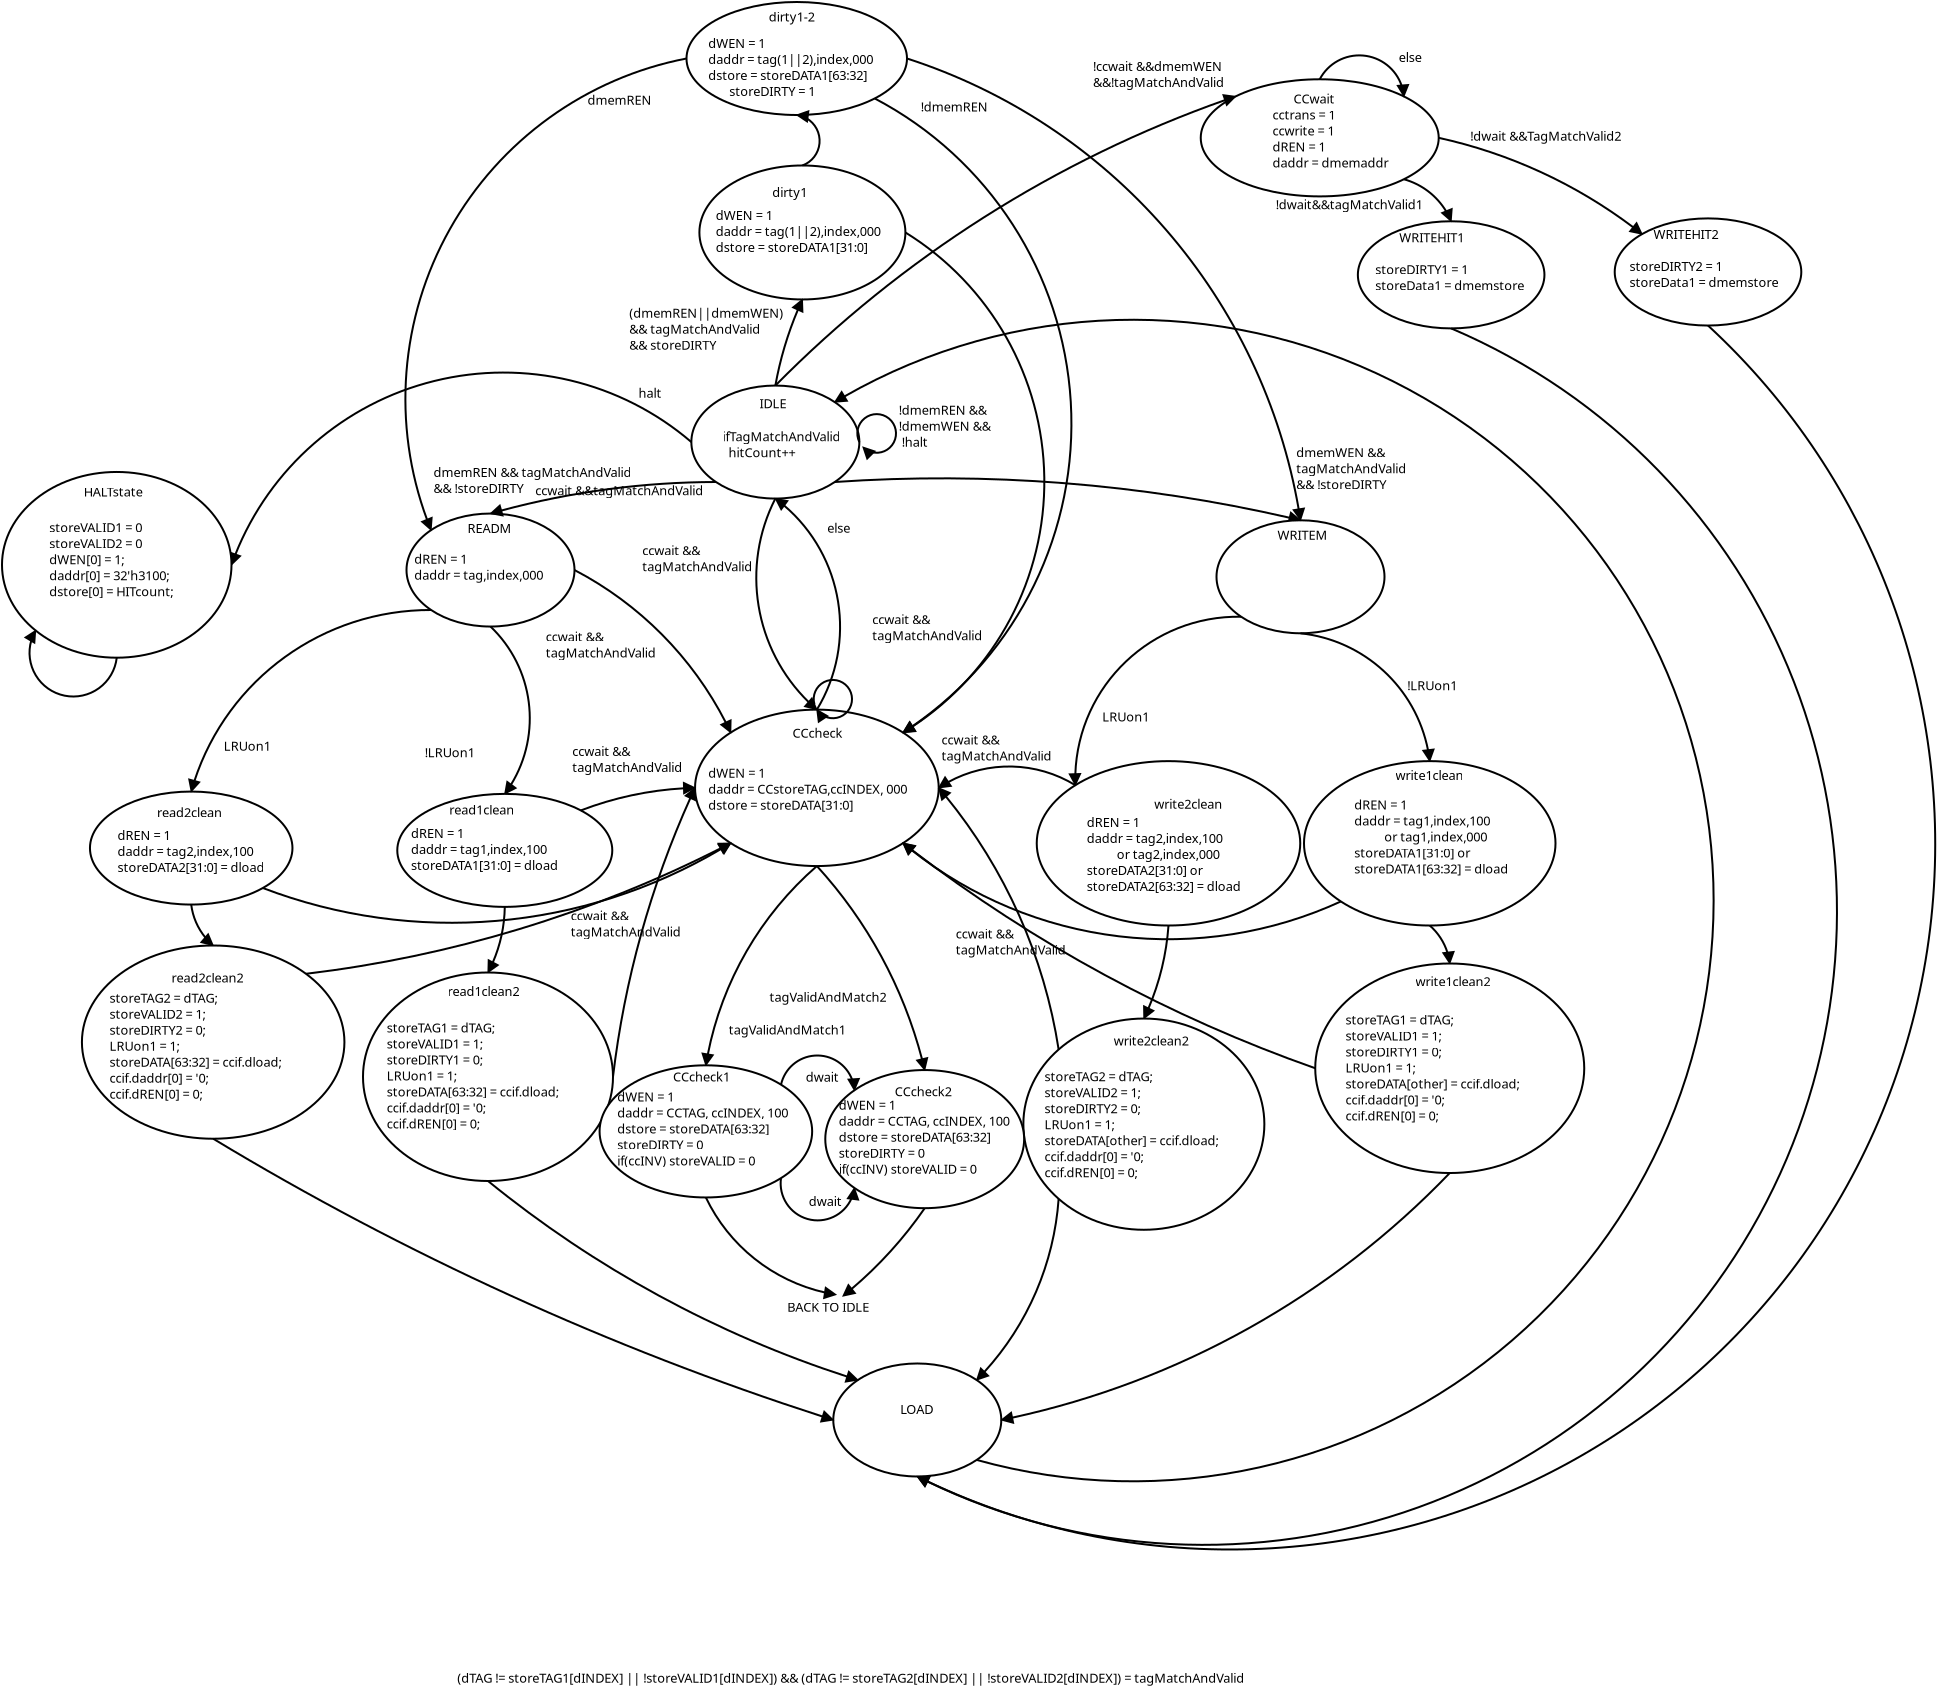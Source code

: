 <?xml version="1.0" encoding="UTF-8"?>
<dia:diagram xmlns:dia="http://www.lysator.liu.se/~alla/dia/">
  <dia:layer name="Background" visible="true" active="true">
    <dia:object type="Standard - Ellipse" version="0" id="O0">
      <dia:attribute name="obj_pos">
        <dia:point val="21.043,1.136"/>
      </dia:attribute>
      <dia:attribute name="obj_bb">
        <dia:rectangle val="20.993,1.086;29.493,6.836"/>
      </dia:attribute>
      <dia:attribute name="elem_corner">
        <dia:point val="21.043,1.136"/>
      </dia:attribute>
      <dia:attribute name="elem_width">
        <dia:real val="8.4"/>
      </dia:attribute>
      <dia:attribute name="elem_height">
        <dia:real val="5.65"/>
      </dia:attribute>
    </dia:object>
    <dia:object type="Standard - Text" version="1" id="O1">
      <dia:attribute name="obj_pos">
        <dia:point val="24.45,2.275"/>
      </dia:attribute>
      <dia:attribute name="obj_bb">
        <dia:rectangle val="24.45,1.68;25.89,2.428"/>
      </dia:attribute>
      <dia:attribute name="text">
        <dia:composite type="text">
          <dia:attribute name="string">
            <dia:string>#IDLE#</dia:string>
          </dia:attribute>
          <dia:attribute name="font">
            <dia:font family="sans" style="0" name="Helvetica"/>
          </dia:attribute>
          <dia:attribute name="height">
            <dia:real val="0.8"/>
          </dia:attribute>
          <dia:attribute name="pos">
            <dia:point val="24.45,2.275"/>
          </dia:attribute>
          <dia:attribute name="color">
            <dia:color val="#000000"/>
          </dia:attribute>
          <dia:attribute name="alignment">
            <dia:enum val="0"/>
          </dia:attribute>
        </dia:composite>
      </dia:attribute>
      <dia:attribute name="valign">
        <dia:enum val="3"/>
      </dia:attribute>
    </dia:object>
    <dia:object type="Standard - Ellipse" version="0" id="O2">
      <dia:attribute name="obj_pos">
        <dia:point val="6.8,7.535"/>
      </dia:attribute>
      <dia:attribute name="obj_bb">
        <dia:rectangle val="6.75,7.485;15.25,13.235"/>
      </dia:attribute>
      <dia:attribute name="elem_corner">
        <dia:point val="6.8,7.535"/>
      </dia:attribute>
      <dia:attribute name="elem_width">
        <dia:real val="8.4"/>
      </dia:attribute>
      <dia:attribute name="elem_height">
        <dia:real val="5.65"/>
      </dia:attribute>
    </dia:object>
    <dia:object type="Standard - Text" version="1" id="O3">
      <dia:attribute name="obj_pos">
        <dia:point val="9.85,8.51"/>
      </dia:attribute>
      <dia:attribute name="obj_bb">
        <dia:rectangle val="9.85,7.915;12.18,8.662"/>
      </dia:attribute>
      <dia:attribute name="text">
        <dia:composite type="text">
          <dia:attribute name="string">
            <dia:string>#READM#</dia:string>
          </dia:attribute>
          <dia:attribute name="font">
            <dia:font family="sans" style="0" name="Helvetica"/>
          </dia:attribute>
          <dia:attribute name="height">
            <dia:real val="0.8"/>
          </dia:attribute>
          <dia:attribute name="pos">
            <dia:point val="9.85,8.51"/>
          </dia:attribute>
          <dia:attribute name="color">
            <dia:color val="#000000"/>
          </dia:attribute>
          <dia:attribute name="alignment">
            <dia:enum val="0"/>
          </dia:attribute>
        </dia:composite>
      </dia:attribute>
      <dia:attribute name="valign">
        <dia:enum val="3"/>
      </dia:attribute>
    </dia:object>
    <dia:object type="Standard - Arc" version="0" id="O4">
      <dia:attribute name="obj_pos">
        <dia:point val="22.273,5.958"/>
      </dia:attribute>
      <dia:attribute name="obj_bb">
        <dia:rectangle val="10.941,5.902;22.329,7.689"/>
      </dia:attribute>
      <dia:attribute name="conn_endpoints">
        <dia:point val="22.273,5.958"/>
        <dia:point val="11,7.535"/>
      </dia:attribute>
      <dia:attribute name="curve_distance">
        <dia:real val="0.392"/>
      </dia:attribute>
      <dia:attribute name="end_arrow">
        <dia:enum val="3"/>
      </dia:attribute>
      <dia:attribute name="end_arrow_length">
        <dia:real val="0.5"/>
      </dia:attribute>
      <dia:attribute name="end_arrow_width">
        <dia:real val="0.5"/>
      </dia:attribute>
      <dia:connections>
        <dia:connection handle="0" to="O0" connection="5"/>
        <dia:connection handle="1" to="O2" connection="1"/>
      </dia:connections>
    </dia:object>
    <dia:object type="Standard - Text" version="1" id="O5">
      <dia:attribute name="obj_pos">
        <dia:point val="8.15,5.707"/>
      </dia:attribute>
      <dia:attribute name="obj_bb">
        <dia:rectangle val="8.15,5.112;18.71,6.66"/>
      </dia:attribute>
      <dia:attribute name="text">
        <dia:composite type="text">
          <dia:attribute name="string">
            <dia:string>#dmemREN &amp;&amp; tagMatchAndValid
&amp;&amp; !storeDIRTY#</dia:string>
          </dia:attribute>
          <dia:attribute name="font">
            <dia:font family="sans" style="0" name="Helvetica"/>
          </dia:attribute>
          <dia:attribute name="height">
            <dia:real val="0.8"/>
          </dia:attribute>
          <dia:attribute name="pos">
            <dia:point val="8.15,5.707"/>
          </dia:attribute>
          <dia:attribute name="color">
            <dia:color val="#000000"/>
          </dia:attribute>
          <dia:attribute name="alignment">
            <dia:enum val="0"/>
          </dia:attribute>
        </dia:composite>
      </dia:attribute>
      <dia:attribute name="valign">
        <dia:enum val="3"/>
      </dia:attribute>
    </dia:object>
    <dia:object type="Standard - Text" version="1" id="O6">
      <dia:attribute name="obj_pos">
        <dia:point val="9.338,65.998"/>
      </dia:attribute>
      <dia:attribute name="obj_bb">
        <dia:rectangle val="9.338,65.403;52.375,66.151"/>
      </dia:attribute>
      <dia:attribute name="text">
        <dia:composite type="text">
          <dia:attribute name="string">
            <dia:string>#(dTAG != storeTAG1[dINDEX] || !storeVALID1[dINDEX]) &amp;&amp; (dTAG != storeTAG2[dINDEX] || !storeVALID2[dINDEX]) = tagMatchAndValid#</dia:string>
          </dia:attribute>
          <dia:attribute name="font">
            <dia:font family="sans" style="0" name="Helvetica"/>
          </dia:attribute>
          <dia:attribute name="height">
            <dia:real val="0.8"/>
          </dia:attribute>
          <dia:attribute name="pos">
            <dia:point val="9.338,65.998"/>
          </dia:attribute>
          <dia:attribute name="color">
            <dia:color val="#000000"/>
          </dia:attribute>
          <dia:attribute name="alignment">
            <dia:enum val="0"/>
          </dia:attribute>
        </dia:composite>
      </dia:attribute>
      <dia:attribute name="valign">
        <dia:enum val="3"/>
      </dia:attribute>
    </dia:object>
    <dia:object type="Standard - Text" version="1" id="O7">
      <dia:attribute name="obj_pos">
        <dia:point val="17.932,-2.252"/>
      </dia:attribute>
      <dia:attribute name="obj_bb">
        <dia:rectangle val="17.932,-2.847;26.005,-0.5"/>
      </dia:attribute>
      <dia:attribute name="text">
        <dia:composite type="text">
          <dia:attribute name="string">
            <dia:string>#(dmemREN||dmemWEN) 
&amp;&amp; tagMatchAndValid
&amp;&amp; storeDIRTY#</dia:string>
          </dia:attribute>
          <dia:attribute name="font">
            <dia:font family="sans" style="0" name="Helvetica"/>
          </dia:attribute>
          <dia:attribute name="height">
            <dia:real val="0.8"/>
          </dia:attribute>
          <dia:attribute name="pos">
            <dia:point val="17.932,-2.252"/>
          </dia:attribute>
          <dia:attribute name="color">
            <dia:color val="#000000"/>
          </dia:attribute>
          <dia:attribute name="alignment">
            <dia:enum val="0"/>
          </dia:attribute>
        </dia:composite>
      </dia:attribute>
      <dia:attribute name="valign">
        <dia:enum val="3"/>
      </dia:attribute>
    </dia:object>
    <dia:object type="Standard - Ellipse" version="0" id="O8">
      <dia:attribute name="obj_pos">
        <dia:point val="21.445,-9.868"/>
      </dia:attribute>
      <dia:attribute name="obj_bb">
        <dia:rectangle val="21.395,-9.918;31.795,-3.119"/>
      </dia:attribute>
      <dia:attribute name="elem_corner">
        <dia:point val="21.445,-9.868"/>
      </dia:attribute>
      <dia:attribute name="elem_width">
        <dia:real val="10.3"/>
      </dia:attribute>
      <dia:attribute name="elem_height">
        <dia:real val="6.699"/>
      </dia:attribute>
    </dia:object>
    <dia:object type="Standard - Text" version="1" id="O9">
      <dia:attribute name="obj_pos">
        <dia:point val="25.087,-8.297"/>
      </dia:attribute>
      <dia:attribute name="obj_bb">
        <dia:rectangle val="25.087,-8.892;26.975,-8.145"/>
      </dia:attribute>
      <dia:attribute name="text">
        <dia:composite type="text">
          <dia:attribute name="string">
            <dia:string>#dirty1#</dia:string>
          </dia:attribute>
          <dia:attribute name="font">
            <dia:font family="sans" style="0" name="Helvetica"/>
          </dia:attribute>
          <dia:attribute name="height">
            <dia:real val="0.8"/>
          </dia:attribute>
          <dia:attribute name="pos">
            <dia:point val="25.087,-8.297"/>
          </dia:attribute>
          <dia:attribute name="color">
            <dia:color val="#000000"/>
          </dia:attribute>
          <dia:attribute name="alignment">
            <dia:enum val="0"/>
          </dia:attribute>
        </dia:composite>
      </dia:attribute>
      <dia:attribute name="valign">
        <dia:enum val="3"/>
      </dia:attribute>
    </dia:object>
    <dia:object type="Standard - Text" version="1" id="O10">
      <dia:attribute name="obj_pos">
        <dia:point val="51.286,4.718"/>
      </dia:attribute>
      <dia:attribute name="obj_bb">
        <dia:rectangle val="51.267,4.104;57.063,6.507"/>
      </dia:attribute>
      <dia:attribute name="text">
        <dia:composite type="text">
          <dia:attribute name="string">
            <dia:string>#dmemWEN &amp;&amp; 
tagMatchAndValid
&amp;&amp; !storeDIRTY#</dia:string>
          </dia:attribute>
          <dia:attribute name="font">
            <dia:font family="sans" style="0" name="Helvetica"/>
          </dia:attribute>
          <dia:attribute name="height">
            <dia:real val="0.8"/>
          </dia:attribute>
          <dia:attribute name="pos">
            <dia:point val="51.286,4.718"/>
          </dia:attribute>
          <dia:attribute name="color">
            <dia:color val="#000000"/>
          </dia:attribute>
          <dia:attribute name="alignment">
            <dia:enum val="0"/>
          </dia:attribute>
        </dia:composite>
      </dia:attribute>
      <dia:attribute name="valign">
        <dia:enum val="3"/>
      </dia:attribute>
    </dia:object>
    <dia:object type="Standard - Arc" version="0" id="O11">
      <dia:attribute name="obj_pos">
        <dia:point val="28.213,5.958"/>
      </dia:attribute>
      <dia:attribute name="obj_bb">
        <dia:rectangle val="28.159,5.725;51.56,8.056"/>
      </dia:attribute>
      <dia:attribute name="conn_endpoints">
        <dia:point val="28.213,5.958"/>
        <dia:point val="51.5,7.872"/>
      </dia:attribute>
      <dia:attribute name="curve_distance">
        <dia:real val="-0.882"/>
      </dia:attribute>
      <dia:attribute name="end_arrow">
        <dia:enum val="3"/>
      </dia:attribute>
      <dia:attribute name="end_arrow_length">
        <dia:real val="0.5"/>
      </dia:attribute>
      <dia:attribute name="end_arrow_width">
        <dia:real val="0.5"/>
      </dia:attribute>
      <dia:connections>
        <dia:connection handle="0" to="O0" connection="7"/>
        <dia:connection handle="1" to="O12" connection="1"/>
      </dia:connections>
    </dia:object>
    <dia:object type="Standard - Ellipse" version="0" id="O12">
      <dia:attribute name="obj_pos">
        <dia:point val="47.3,7.872"/>
      </dia:attribute>
      <dia:attribute name="obj_bb">
        <dia:rectangle val="47.25,7.822;55.75,13.572"/>
      </dia:attribute>
      <dia:attribute name="elem_corner">
        <dia:point val="47.3,7.872"/>
      </dia:attribute>
      <dia:attribute name="elem_width">
        <dia:real val="8.4"/>
      </dia:attribute>
      <dia:attribute name="elem_height">
        <dia:real val="5.65"/>
      </dia:attribute>
    </dia:object>
    <dia:object type="Standard - Text" version="1" id="O13">
      <dia:attribute name="obj_pos">
        <dia:point val="50.35,8.848"/>
      </dia:attribute>
      <dia:attribute name="obj_bb">
        <dia:rectangle val="50.35,8.252;52.96,9"/>
      </dia:attribute>
      <dia:attribute name="text">
        <dia:composite type="text">
          <dia:attribute name="string">
            <dia:string>#WRITEM#</dia:string>
          </dia:attribute>
          <dia:attribute name="font">
            <dia:font family="sans" style="0" name="Helvetica"/>
          </dia:attribute>
          <dia:attribute name="height">
            <dia:real val="0.8"/>
          </dia:attribute>
          <dia:attribute name="pos">
            <dia:point val="50.35,8.848"/>
          </dia:attribute>
          <dia:attribute name="color">
            <dia:color val="#000000"/>
          </dia:attribute>
          <dia:attribute name="alignment">
            <dia:enum val="0"/>
          </dia:attribute>
        </dia:composite>
      </dia:attribute>
      <dia:attribute name="valign">
        <dia:enum val="3"/>
      </dia:attribute>
    </dia:object>
    <dia:object type="Standard - Arc" version="0" id="O14">
      <dia:attribute name="obj_pos">
        <dia:point val="29.443,3.961"/>
      </dia:attribute>
      <dia:attribute name="obj_bb">
        <dia:rectangle val="29.292,2.513;31.326,4.872"/>
      </dia:attribute>
      <dia:attribute name="conn_endpoints">
        <dia:point val="29.443,3.961"/>
        <dia:point val="29.625,4.214"/>
      </dia:attribute>
      <dia:attribute name="curve_distance">
        <dia:real val="-1.921"/>
      </dia:attribute>
      <dia:attribute name="end_arrow">
        <dia:enum val="3"/>
      </dia:attribute>
      <dia:attribute name="end_arrow_length">
        <dia:real val="0.5"/>
      </dia:attribute>
      <dia:attribute name="end_arrow_width">
        <dia:real val="0.5"/>
      </dia:attribute>
      <dia:connections>
        <dia:connection handle="0" to="O0" connection="4"/>
      </dia:connections>
    </dia:object>
    <dia:object type="Standard - Text" version="1" id="O15">
      <dia:attribute name="obj_pos">
        <dia:point val="31.416,2.6"/>
      </dia:attribute>
      <dia:attribute name="obj_bb">
        <dia:rectangle val="31.416,2.005;36.456,4.353"/>
      </dia:attribute>
      <dia:attribute name="text">
        <dia:composite type="text">
          <dia:attribute name="string">
            <dia:string>#!dmemREN &amp;&amp; 
!dmemWEN &amp;&amp;
 !halt#</dia:string>
          </dia:attribute>
          <dia:attribute name="font">
            <dia:font family="sans" style="0" name="Helvetica"/>
          </dia:attribute>
          <dia:attribute name="height">
            <dia:real val="0.8"/>
          </dia:attribute>
          <dia:attribute name="pos">
            <dia:point val="31.416,2.6"/>
          </dia:attribute>
          <dia:attribute name="color">
            <dia:color val="#000000"/>
          </dia:attribute>
          <dia:attribute name="alignment">
            <dia:enum val="0"/>
          </dia:attribute>
        </dia:composite>
      </dia:attribute>
      <dia:attribute name="valign">
        <dia:enum val="3"/>
      </dia:attribute>
    </dia:object>
    <dia:object type="Standard - Arc" version="0" id="O16">
      <dia:attribute name="obj_pos">
        <dia:point val="21.043,3.961"/>
      </dia:attribute>
      <dia:attribute name="obj_bb">
        <dia:rectangle val="-2.066,0.436;21.104,10.161"/>
      </dia:attribute>
      <dia:attribute name="conn_endpoints">
        <dia:point val="21.043,3.961"/>
        <dia:point val="-1.95,10.1"/>
      </dia:attribute>
      <dia:attribute name="curve_distance">
        <dia:real val="6.268"/>
      </dia:attribute>
      <dia:attribute name="end_arrow">
        <dia:enum val="3"/>
      </dia:attribute>
      <dia:attribute name="end_arrow_length">
        <dia:real val="0.5"/>
      </dia:attribute>
      <dia:attribute name="end_arrow_width">
        <dia:real val="0.5"/>
      </dia:attribute>
      <dia:connections>
        <dia:connection handle="0" to="O0" connection="3"/>
        <dia:connection handle="1" to="O18" connection="4"/>
      </dia:connections>
    </dia:object>
    <dia:object type="Standard - Text" version="1" id="O17">
      <dia:attribute name="obj_pos">
        <dia:point val="18.402,1.744"/>
      </dia:attribute>
      <dia:attribute name="obj_bb">
        <dia:rectangle val="18.402,1.149;19.624,1.896"/>
      </dia:attribute>
      <dia:attribute name="text">
        <dia:composite type="text">
          <dia:attribute name="string">
            <dia:string>#halt#</dia:string>
          </dia:attribute>
          <dia:attribute name="font">
            <dia:font family="sans" style="0" name="Helvetica"/>
          </dia:attribute>
          <dia:attribute name="height">
            <dia:real val="0.8"/>
          </dia:attribute>
          <dia:attribute name="pos">
            <dia:point val="18.402,1.744"/>
          </dia:attribute>
          <dia:attribute name="color">
            <dia:color val="#000000"/>
          </dia:attribute>
          <dia:attribute name="alignment">
            <dia:enum val="0"/>
          </dia:attribute>
        </dia:composite>
      </dia:attribute>
      <dia:attribute name="valign">
        <dia:enum val="3"/>
      </dia:attribute>
    </dia:object>
    <dia:object type="Standard - Ellipse" version="0" id="O18">
      <dia:attribute name="obj_pos">
        <dia:point val="-13.425,5.456"/>
      </dia:attribute>
      <dia:attribute name="obj_bb">
        <dia:rectangle val="-13.475,5.406;-1.9,14.794"/>
      </dia:attribute>
      <dia:attribute name="elem_corner">
        <dia:point val="-13.425,5.456"/>
      </dia:attribute>
      <dia:attribute name="elem_width">
        <dia:real val="11.475"/>
      </dia:attribute>
      <dia:attribute name="elem_height">
        <dia:real val="9.287"/>
      </dia:attribute>
    </dia:object>
    <dia:object type="Standard - Text" version="1" id="O19">
      <dia:attribute name="obj_pos">
        <dia:point val="-9.338,6.688"/>
      </dia:attribute>
      <dia:attribute name="obj_bb">
        <dia:rectangle val="-9.338,6.093;-6.247,6.84"/>
      </dia:attribute>
      <dia:attribute name="text">
        <dia:composite type="text">
          <dia:attribute name="string">
            <dia:string>#HALTstate#</dia:string>
          </dia:attribute>
          <dia:attribute name="font">
            <dia:font family="sans" style="0" name="Helvetica"/>
          </dia:attribute>
          <dia:attribute name="height">
            <dia:real val="0.8"/>
          </dia:attribute>
          <dia:attribute name="pos">
            <dia:point val="-9.338,6.688"/>
          </dia:attribute>
          <dia:attribute name="color">
            <dia:color val="#000000"/>
          </dia:attribute>
          <dia:attribute name="alignment">
            <dia:enum val="0"/>
          </dia:attribute>
        </dia:composite>
      </dia:attribute>
      <dia:attribute name="valign">
        <dia:enum val="3"/>
      </dia:attribute>
    </dia:object>
    <dia:object type="Standard - Arc" version="0" id="O20">
      <dia:attribute name="obj_pos">
        <dia:point val="11,13.185"/>
      </dia:attribute>
      <dia:attribute name="obj_bb">
        <dia:rectangle val="10.946,13.131;13.014,21.606"/>
      </dia:attribute>
      <dia:attribute name="conn_endpoints">
        <dia:point val="11,13.185"/>
        <dia:point val="11.714,21.552"/>
      </dia:attribute>
      <dia:attribute name="curve_distance">
        <dia:real val="-1.59"/>
      </dia:attribute>
      <dia:attribute name="end_arrow">
        <dia:enum val="3"/>
      </dia:attribute>
      <dia:attribute name="end_arrow_length">
        <dia:real val="0.5"/>
      </dia:attribute>
      <dia:attribute name="end_arrow_width">
        <dia:real val="0.5"/>
      </dia:attribute>
      <dia:connections>
        <dia:connection handle="0" to="O2" connection="6"/>
        <dia:connection handle="1" to="O21" connection="1"/>
      </dia:connections>
    </dia:object>
    <dia:object type="Standard - Ellipse" version="0" id="O21">
      <dia:attribute name="obj_pos">
        <dia:point val="6.339,21.552"/>
      </dia:attribute>
      <dia:attribute name="obj_bb">
        <dia:rectangle val="6.289,21.502;17.139,27.252"/>
      </dia:attribute>
      <dia:attribute name="elem_corner">
        <dia:point val="6.339,21.552"/>
      </dia:attribute>
      <dia:attribute name="elem_width">
        <dia:real val="10.75"/>
      </dia:attribute>
      <dia:attribute name="elem_height">
        <dia:real val="5.65"/>
      </dia:attribute>
    </dia:object>
    <dia:object type="Standard - Text" version="1" id="O22">
      <dia:attribute name="obj_pos">
        <dia:point val="8.939,22.589"/>
      </dia:attribute>
      <dia:attribute name="obj_bb">
        <dia:rectangle val="8.939,21.994;12.509,22.742"/>
      </dia:attribute>
      <dia:attribute name="text">
        <dia:composite type="text">
          <dia:attribute name="string">
            <dia:string>#read1clean#</dia:string>
          </dia:attribute>
          <dia:attribute name="font">
            <dia:font family="sans" style="0" name="Helvetica"/>
          </dia:attribute>
          <dia:attribute name="height">
            <dia:real val="0.8"/>
          </dia:attribute>
          <dia:attribute name="pos">
            <dia:point val="8.939,22.589"/>
          </dia:attribute>
          <dia:attribute name="color">
            <dia:color val="#000000"/>
          </dia:attribute>
          <dia:attribute name="alignment">
            <dia:enum val="0"/>
          </dia:attribute>
        </dia:composite>
      </dia:attribute>
      <dia:attribute name="valign">
        <dia:enum val="3"/>
      </dia:attribute>
    </dia:object>
    <dia:object type="Standard - Arc" version="0" id="O23">
      <dia:attribute name="obj_pos">
        <dia:point val="11.714,27.202"/>
      </dia:attribute>
      <dia:attribute name="obj_bb">
        <dia:rectangle val="10.814,27.141;11.775,30.543"/>
      </dia:attribute>
      <dia:attribute name="conn_endpoints">
        <dia:point val="11.714,27.202"/>
        <dia:point val="10.875,30.483"/>
      </dia:attribute>
      <dia:attribute name="curve_distance">
        <dia:real val="-0.201"/>
      </dia:attribute>
      <dia:attribute name="end_arrow">
        <dia:enum val="3"/>
      </dia:attribute>
      <dia:attribute name="end_arrow_length">
        <dia:real val="0.5"/>
      </dia:attribute>
      <dia:attribute name="end_arrow_width">
        <dia:real val="0.5"/>
      </dia:attribute>
      <dia:connections>
        <dia:connection handle="0" to="O21" connection="6"/>
        <dia:connection handle="1" to="O32" connection="1"/>
      </dia:connections>
    </dia:object>
    <dia:object type="Standard - Ellipse" version="0" id="O24">
      <dia:attribute name="obj_pos">
        <dia:point val="-9.027,21.436"/>
      </dia:attribute>
      <dia:attribute name="obj_bb">
        <dia:rectangle val="-9.077,21.386;1.148,27.136"/>
      </dia:attribute>
      <dia:attribute name="elem_corner">
        <dia:point val="-9.027,21.436"/>
      </dia:attribute>
      <dia:attribute name="elem_width">
        <dia:real val="10.125"/>
      </dia:attribute>
      <dia:attribute name="elem_height">
        <dia:real val="5.65"/>
      </dia:attribute>
    </dia:object>
    <dia:object type="Standard - Text" version="1" id="O25">
      <dia:attribute name="obj_pos">
        <dia:point val="-5.677,22.723"/>
      </dia:attribute>
      <dia:attribute name="obj_bb">
        <dia:rectangle val="-5.677,22.128;-2.107,22.876"/>
      </dia:attribute>
      <dia:attribute name="text">
        <dia:composite type="text">
          <dia:attribute name="string">
            <dia:string>#read2clean#</dia:string>
          </dia:attribute>
          <dia:attribute name="font">
            <dia:font family="sans" style="0" name="Helvetica"/>
          </dia:attribute>
          <dia:attribute name="height">
            <dia:real val="0.8"/>
          </dia:attribute>
          <dia:attribute name="pos">
            <dia:point val="-5.677,22.723"/>
          </dia:attribute>
          <dia:attribute name="color">
            <dia:color val="#000000"/>
          </dia:attribute>
          <dia:attribute name="alignment">
            <dia:enum val="0"/>
          </dia:attribute>
        </dia:composite>
      </dia:attribute>
      <dia:attribute name="valign">
        <dia:enum val="3"/>
      </dia:attribute>
    </dia:object>
    <dia:object type="Standard - Arc" version="0" id="O26">
      <dia:attribute name="obj_pos">
        <dia:point val="8.03,12.358"/>
      </dia:attribute>
      <dia:attribute name="obj_bb">
        <dia:rectangle val="-4.122,12.288;8.1,21.506"/>
      </dia:attribute>
      <dia:attribute name="conn_endpoints">
        <dia:point val="8.03,12.358"/>
        <dia:point val="-3.964,21.436"/>
      </dia:attribute>
      <dia:attribute name="curve_distance">
        <dia:real val="2.539"/>
      </dia:attribute>
      <dia:attribute name="end_arrow">
        <dia:enum val="3"/>
      </dia:attribute>
      <dia:attribute name="end_arrow_length">
        <dia:real val="0.5"/>
      </dia:attribute>
      <dia:attribute name="end_arrow_width">
        <dia:real val="0.5"/>
      </dia:attribute>
      <dia:connections>
        <dia:connection handle="0" to="O2" connection="5"/>
        <dia:connection handle="1" to="O24" connection="1"/>
      </dia:connections>
    </dia:object>
    <dia:object type="Standard - Text" version="1" id="O27">
      <dia:attribute name="obj_pos">
        <dia:point val="7.714,19.724"/>
      </dia:attribute>
      <dia:attribute name="obj_bb">
        <dia:rectangle val="7.714,19.129;10.444,19.876"/>
      </dia:attribute>
      <dia:attribute name="text">
        <dia:composite type="text">
          <dia:attribute name="string">
            <dia:string>#!LRUon1#</dia:string>
          </dia:attribute>
          <dia:attribute name="font">
            <dia:font family="sans" style="0" name="Helvetica"/>
          </dia:attribute>
          <dia:attribute name="height">
            <dia:real val="0.8"/>
          </dia:attribute>
          <dia:attribute name="pos">
            <dia:point val="7.714,19.724"/>
          </dia:attribute>
          <dia:attribute name="color">
            <dia:color val="#000000"/>
          </dia:attribute>
          <dia:attribute name="alignment">
            <dia:enum val="0"/>
          </dia:attribute>
        </dia:composite>
      </dia:attribute>
      <dia:attribute name="valign">
        <dia:enum val="3"/>
      </dia:attribute>
    </dia:object>
    <dia:object type="Standard - Text" version="1" id="O28">
      <dia:attribute name="obj_pos">
        <dia:point val="-2.339,19.393"/>
      </dia:attribute>
      <dia:attribute name="obj_bb">
        <dia:rectangle val="-2.339,18.798;0.133,19.546"/>
      </dia:attribute>
      <dia:attribute name="text">
        <dia:composite type="text">
          <dia:attribute name="string">
            <dia:string>#LRUon1#</dia:string>
          </dia:attribute>
          <dia:attribute name="font">
            <dia:font family="sans" style="0" name="Helvetica"/>
          </dia:attribute>
          <dia:attribute name="height">
            <dia:real val="0.8"/>
          </dia:attribute>
          <dia:attribute name="pos">
            <dia:point val="-2.339,19.393"/>
          </dia:attribute>
          <dia:attribute name="color">
            <dia:color val="#000000"/>
          </dia:attribute>
          <dia:attribute name="alignment">
            <dia:enum val="0"/>
          </dia:attribute>
        </dia:composite>
      </dia:attribute>
      <dia:attribute name="valign">
        <dia:enum val="3"/>
      </dia:attribute>
    </dia:object>
    <dia:object type="Standard - Arc" version="0" id="O29">
      <dia:attribute name="obj_pos">
        <dia:point val="-3.964,27.086"/>
      </dia:attribute>
      <dia:attribute name="obj_bb">
        <dia:rectangle val="-4.032,27.018;-2.798,29.2"/>
      </dia:attribute>
      <dia:attribute name="conn_endpoints">
        <dia:point val="-3.964,27.086"/>
        <dia:point val="-2.866,29.133"/>
      </dia:attribute>
      <dia:attribute name="curve_distance">
        <dia:real val="0.218"/>
      </dia:attribute>
      <dia:attribute name="end_arrow">
        <dia:enum val="3"/>
      </dia:attribute>
      <dia:attribute name="end_arrow_length">
        <dia:real val="0.5"/>
      </dia:attribute>
      <dia:attribute name="end_arrow_width">
        <dia:real val="0.5"/>
      </dia:attribute>
      <dia:connections>
        <dia:connection handle="0" to="O24" connection="6"/>
        <dia:connection handle="1" to="O30" connection="1"/>
      </dia:connections>
    </dia:object>
    <dia:object type="Standard - Ellipse" version="0" id="O30">
      <dia:attribute name="obj_pos">
        <dia:point val="-9.429,29.133"/>
      </dia:attribute>
      <dia:attribute name="obj_bb">
        <dia:rectangle val="-9.479,29.083;3.746,38.845"/>
      </dia:attribute>
      <dia:attribute name="elem_corner">
        <dia:point val="-9.429,29.133"/>
      </dia:attribute>
      <dia:attribute name="elem_width">
        <dia:real val="13.125"/>
      </dia:attribute>
      <dia:attribute name="elem_height">
        <dia:real val="9.662"/>
      </dia:attribute>
    </dia:object>
    <dia:object type="Standard - Text" version="1" id="O31">
      <dia:attribute name="obj_pos">
        <dia:point val="-4.954,30.989"/>
      </dia:attribute>
      <dia:attribute name="obj_bb">
        <dia:rectangle val="-4.954,30.394;-0.974,31.141"/>
      </dia:attribute>
      <dia:attribute name="text">
        <dia:composite type="text">
          <dia:attribute name="string">
            <dia:string>#read2clean2#</dia:string>
          </dia:attribute>
          <dia:attribute name="font">
            <dia:font family="sans" style="0" name="Helvetica"/>
          </dia:attribute>
          <dia:attribute name="height">
            <dia:real val="0.8"/>
          </dia:attribute>
          <dia:attribute name="pos">
            <dia:point val="-4.954,30.989"/>
          </dia:attribute>
          <dia:attribute name="color">
            <dia:color val="#000000"/>
          </dia:attribute>
          <dia:attribute name="alignment">
            <dia:enum val="0"/>
          </dia:attribute>
        </dia:composite>
      </dia:attribute>
      <dia:attribute name="valign">
        <dia:enum val="3"/>
      </dia:attribute>
    </dia:object>
    <dia:object type="Standard - Ellipse" version="0" id="O32">
      <dia:attribute name="obj_pos">
        <dia:point val="4.625,30.483"/>
      </dia:attribute>
      <dia:attribute name="obj_bb">
        <dia:rectangle val="4.575,30.433;17.175,40.958"/>
      </dia:attribute>
      <dia:attribute name="elem_corner">
        <dia:point val="4.625,30.483"/>
      </dia:attribute>
      <dia:attribute name="elem_width">
        <dia:real val="12.5"/>
      </dia:attribute>
      <dia:attribute name="elem_height">
        <dia:real val="10.425"/>
      </dia:attribute>
    </dia:object>
    <dia:object type="Standard - Text" version="1" id="O33">
      <dia:attribute name="obj_pos">
        <dia:point val="8.85,31.658"/>
      </dia:attribute>
      <dia:attribute name="obj_bb">
        <dia:rectangle val="8.85,31.063;12.83,31.81"/>
      </dia:attribute>
      <dia:attribute name="text">
        <dia:composite type="text">
          <dia:attribute name="string">
            <dia:string>#read1clean2#</dia:string>
          </dia:attribute>
          <dia:attribute name="font">
            <dia:font family="sans" style="0" name="Helvetica"/>
          </dia:attribute>
          <dia:attribute name="height">
            <dia:real val="0.8"/>
          </dia:attribute>
          <dia:attribute name="pos">
            <dia:point val="8.85,31.658"/>
          </dia:attribute>
          <dia:attribute name="color">
            <dia:color val="#000000"/>
          </dia:attribute>
          <dia:attribute name="alignment">
            <dia:enum val="0"/>
          </dia:attribute>
        </dia:composite>
      </dia:attribute>
      <dia:attribute name="valign">
        <dia:enum val="3"/>
      </dia:attribute>
    </dia:object>
    <dia:object type="Standard - Ellipse" version="0" id="O34">
      <dia:attribute name="obj_pos">
        <dia:point val="28.139,50.032"/>
      </dia:attribute>
      <dia:attribute name="obj_bb">
        <dia:rectangle val="28.089,49.982;36.589,55.732"/>
      </dia:attribute>
      <dia:attribute name="elem_corner">
        <dia:point val="28.139,50.032"/>
      </dia:attribute>
      <dia:attribute name="elem_width">
        <dia:real val="8.4"/>
      </dia:attribute>
      <dia:attribute name="elem_height">
        <dia:real val="5.65"/>
      </dia:attribute>
    </dia:object>
    <dia:object type="Standard - Text" version="1" id="O35">
      <dia:attribute name="obj_pos">
        <dia:point val="31.493,52.56"/>
      </dia:attribute>
      <dia:attribute name="obj_bb">
        <dia:rectangle val="31.493,51.965;33.248,52.713"/>
      </dia:attribute>
      <dia:attribute name="text">
        <dia:composite type="text">
          <dia:attribute name="string">
            <dia:string>#LOAD#</dia:string>
          </dia:attribute>
          <dia:attribute name="font">
            <dia:font family="sans" style="0" name="Helvetica"/>
          </dia:attribute>
          <dia:attribute name="height">
            <dia:real val="0.8"/>
          </dia:attribute>
          <dia:attribute name="pos">
            <dia:point val="31.493,52.56"/>
          </dia:attribute>
          <dia:attribute name="color">
            <dia:color val="#000000"/>
          </dia:attribute>
          <dia:attribute name="alignment">
            <dia:enum val="0"/>
          </dia:attribute>
        </dia:composite>
      </dia:attribute>
      <dia:attribute name="valign">
        <dia:enum val="3"/>
      </dia:attribute>
    </dia:object>
    <dia:object type="Standard - Arc" version="0" id="O36">
      <dia:attribute name="obj_pos">
        <dia:point val="-2.866,38.795"/>
      </dia:attribute>
      <dia:attribute name="obj_bb">
        <dia:rectangle val="-2.932,38.729;28.206,52.991"/>
      </dia:attribute>
      <dia:attribute name="conn_endpoints">
        <dia:point val="-2.866,38.795"/>
        <dia:point val="28.139,52.857"/>
      </dia:attribute>
      <dia:attribute name="curve_distance">
        <dia:real val="1"/>
      </dia:attribute>
      <dia:attribute name="end_arrow">
        <dia:enum val="3"/>
      </dia:attribute>
      <dia:attribute name="end_arrow_length">
        <dia:real val="0.5"/>
      </dia:attribute>
      <dia:attribute name="end_arrow_width">
        <dia:real val="0.5"/>
      </dia:attribute>
      <dia:connections>
        <dia:connection handle="0" to="O30" connection="6"/>
        <dia:connection handle="1" to="O34" connection="3"/>
      </dia:connections>
    </dia:object>
    <dia:object type="Standard - Arc" version="0" id="O37">
      <dia:attribute name="obj_pos">
        <dia:point val="10.875,40.908"/>
      </dia:attribute>
      <dia:attribute name="obj_bb">
        <dia:rectangle val="10.807,40.84;29.437,50.996"/>
      </dia:attribute>
      <dia:attribute name="conn_endpoints">
        <dia:point val="10.875,40.908"/>
        <dia:point val="29.369,50.859"/>
      </dia:attribute>
      <dia:attribute name="curve_distance">
        <dia:real val="1"/>
      </dia:attribute>
      <dia:attribute name="end_arrow">
        <dia:enum val="3"/>
      </dia:attribute>
      <dia:attribute name="end_arrow_length">
        <dia:real val="0.5"/>
      </dia:attribute>
      <dia:attribute name="end_arrow_width">
        <dia:real val="0.5"/>
      </dia:attribute>
      <dia:connections>
        <dia:connection handle="0" to="O32" connection="6"/>
        <dia:connection handle="1" to="O34" connection="0"/>
      </dia:connections>
    </dia:object>
    <dia:object type="Standard - Arc" version="0" id="O38">
      <dia:attribute name="obj_pos">
        <dia:point val="51.5,13.523"/>
      </dia:attribute>
      <dia:attribute name="obj_bb">
        <dia:rectangle val="51.429,13.452;58.221,19.985"/>
      </dia:attribute>
      <dia:attribute name="conn_endpoints">
        <dia:point val="51.5,13.523"/>
        <dia:point val="57.962,19.914"/>
      </dia:attribute>
      <dia:attribute name="curve_distance">
        <dia:real val="-1.59"/>
      </dia:attribute>
      <dia:attribute name="end_arrow">
        <dia:enum val="3"/>
      </dia:attribute>
      <dia:attribute name="end_arrow_length">
        <dia:real val="0.5"/>
      </dia:attribute>
      <dia:attribute name="end_arrow_width">
        <dia:real val="0.5"/>
      </dia:attribute>
      <dia:connections>
        <dia:connection handle="0" to="O12" connection="6"/>
        <dia:connection handle="1" to="O39" connection="1"/>
      </dia:connections>
    </dia:object>
    <dia:object type="Standard - Ellipse" version="0" id="O39">
      <dia:attribute name="obj_pos">
        <dia:point val="51.675,19.914"/>
      </dia:attribute>
      <dia:attribute name="obj_bb">
        <dia:rectangle val="51.625,19.864;64.3,28.184"/>
      </dia:attribute>
      <dia:attribute name="elem_corner">
        <dia:point val="51.675,19.914"/>
      </dia:attribute>
      <dia:attribute name="elem_width">
        <dia:real val="12.575"/>
      </dia:attribute>
      <dia:attribute name="elem_height">
        <dia:real val="8.22"/>
      </dia:attribute>
    </dia:object>
    <dia:object type="Standard - Text" version="1" id="O40">
      <dia:attribute name="obj_pos">
        <dia:point val="56.25,20.862"/>
      </dia:attribute>
      <dia:attribute name="obj_bb">
        <dia:rectangle val="56.25,20.267;59.99,21.014"/>
      </dia:attribute>
      <dia:attribute name="text">
        <dia:composite type="text">
          <dia:attribute name="string">
            <dia:string>#write1clean#</dia:string>
          </dia:attribute>
          <dia:attribute name="font">
            <dia:font family="sans" style="0" name="Helvetica"/>
          </dia:attribute>
          <dia:attribute name="height">
            <dia:real val="0.8"/>
          </dia:attribute>
          <dia:attribute name="pos">
            <dia:point val="56.25,20.862"/>
          </dia:attribute>
          <dia:attribute name="color">
            <dia:color val="#000000"/>
          </dia:attribute>
          <dia:attribute name="alignment">
            <dia:enum val="0"/>
          </dia:attribute>
        </dia:composite>
      </dia:attribute>
      <dia:attribute name="valign">
        <dia:enum val="3"/>
      </dia:attribute>
    </dia:object>
    <dia:object type="Standard - Arc" version="0" id="O41">
      <dia:attribute name="obj_pos">
        <dia:point val="57.962,28.134"/>
      </dia:attribute>
      <dia:attribute name="obj_bb">
        <dia:rectangle val="57.895,28.067;59.223,30.101"/>
      </dia:attribute>
      <dia:attribute name="conn_endpoints">
        <dia:point val="57.962,28.134"/>
        <dia:point val="58.962,30.033"/>
      </dia:attribute>
      <dia:attribute name="curve_distance">
        <dia:real val="-0.201"/>
      </dia:attribute>
      <dia:attribute name="end_arrow">
        <dia:enum val="3"/>
      </dia:attribute>
      <dia:attribute name="end_arrow_length">
        <dia:real val="0.5"/>
      </dia:attribute>
      <dia:attribute name="end_arrow_width">
        <dia:real val="0.5"/>
      </dia:attribute>
      <dia:connections>
        <dia:connection handle="0" to="O39" connection="6"/>
        <dia:connection handle="1" to="O50" connection="1"/>
      </dia:connections>
    </dia:object>
    <dia:object type="Standard - Ellipse" version="0" id="O42">
      <dia:attribute name="obj_pos">
        <dia:point val="38.312,19.914"/>
      </dia:attribute>
      <dia:attribute name="obj_bb">
        <dia:rectangle val="38.263,19.864;51.538,28.184"/>
      </dia:attribute>
      <dia:attribute name="elem_corner">
        <dia:point val="38.312,19.914"/>
      </dia:attribute>
      <dia:attribute name="elem_width">
        <dia:real val="13.175"/>
      </dia:attribute>
      <dia:attribute name="elem_height">
        <dia:real val="8.22"/>
      </dia:attribute>
    </dia:object>
    <dia:object type="Standard - Text" version="1" id="O43">
      <dia:attribute name="obj_pos">
        <dia:point val="44.188,22.299"/>
      </dia:attribute>
      <dia:attribute name="obj_bb">
        <dia:rectangle val="44.188,21.704;47.928,22.452"/>
      </dia:attribute>
      <dia:attribute name="text">
        <dia:composite type="text">
          <dia:attribute name="string">
            <dia:string>#write2clean#</dia:string>
          </dia:attribute>
          <dia:attribute name="font">
            <dia:font family="sans" style="0" name="Helvetica"/>
          </dia:attribute>
          <dia:attribute name="height">
            <dia:real val="0.8"/>
          </dia:attribute>
          <dia:attribute name="pos">
            <dia:point val="44.188,22.299"/>
          </dia:attribute>
          <dia:attribute name="color">
            <dia:color val="#000000"/>
          </dia:attribute>
          <dia:attribute name="alignment">
            <dia:enum val="0"/>
          </dia:attribute>
        </dia:composite>
      </dia:attribute>
      <dia:attribute name="valign">
        <dia:enum val="3"/>
      </dia:attribute>
    </dia:object>
    <dia:object type="Standard - Arc" version="0" id="O44">
      <dia:attribute name="obj_pos">
        <dia:point val="48.53,12.695"/>
      </dia:attribute>
      <dia:attribute name="obj_bb">
        <dia:rectangle val="39.891,12.624;48.601,21.189"/>
      </dia:attribute>
      <dia:attribute name="conn_endpoints">
        <dia:point val="48.53,12.695"/>
        <dia:point val="40.242,21.118"/>
      </dia:attribute>
      <dia:attribute name="curve_distance">
        <dia:real val="2.539"/>
      </dia:attribute>
      <dia:attribute name="end_arrow">
        <dia:enum val="3"/>
      </dia:attribute>
      <dia:attribute name="end_arrow_length">
        <dia:real val="0.5"/>
      </dia:attribute>
      <dia:attribute name="end_arrow_width">
        <dia:real val="0.5"/>
      </dia:attribute>
      <dia:connections>
        <dia:connection handle="0" to="O12" connection="5"/>
        <dia:connection handle="1" to="O42" connection="0"/>
      </dia:connections>
    </dia:object>
    <dia:object type="Standard - Text" version="1" id="O45">
      <dia:attribute name="obj_pos">
        <dia:point val="56.837,16.371"/>
      </dia:attribute>
      <dia:attribute name="obj_bb">
        <dia:rectangle val="56.837,15.776;59.568,16.524"/>
      </dia:attribute>
      <dia:attribute name="text">
        <dia:composite type="text">
          <dia:attribute name="string">
            <dia:string>#!LRUon1#</dia:string>
          </dia:attribute>
          <dia:attribute name="font">
            <dia:font family="sans" style="0" name="Helvetica"/>
          </dia:attribute>
          <dia:attribute name="height">
            <dia:real val="0.8"/>
          </dia:attribute>
          <dia:attribute name="pos">
            <dia:point val="56.837,16.371"/>
          </dia:attribute>
          <dia:attribute name="color">
            <dia:color val="#000000"/>
          </dia:attribute>
          <dia:attribute name="alignment">
            <dia:enum val="0"/>
          </dia:attribute>
        </dia:composite>
      </dia:attribute>
      <dia:attribute name="valign">
        <dia:enum val="3"/>
      </dia:attribute>
    </dia:object>
    <dia:object type="Standard - Text" version="1" id="O46">
      <dia:attribute name="obj_pos">
        <dia:point val="41.587,17.934"/>
      </dia:attribute>
      <dia:attribute name="obj_bb">
        <dia:rectangle val="41.587,17.339;44.06,18.086"/>
      </dia:attribute>
      <dia:attribute name="text">
        <dia:composite type="text">
          <dia:attribute name="string">
            <dia:string>#LRUon1#</dia:string>
          </dia:attribute>
          <dia:attribute name="font">
            <dia:font family="sans" style="0" name="Helvetica"/>
          </dia:attribute>
          <dia:attribute name="height">
            <dia:real val="0.8"/>
          </dia:attribute>
          <dia:attribute name="pos">
            <dia:point val="41.587,17.934"/>
          </dia:attribute>
          <dia:attribute name="color">
            <dia:color val="#000000"/>
          </dia:attribute>
          <dia:attribute name="alignment">
            <dia:enum val="0"/>
          </dia:attribute>
        </dia:composite>
      </dia:attribute>
      <dia:attribute name="valign">
        <dia:enum val="3"/>
      </dia:attribute>
    </dia:object>
    <dia:object type="Standard - Arc" version="0" id="O47">
      <dia:attribute name="obj_pos">
        <dia:point val="44.9,28.134"/>
      </dia:attribute>
      <dia:attribute name="obj_bb">
        <dia:rectangle val="43.607,28.073;44.961,32.847"/>
      </dia:attribute>
      <dia:attribute name="conn_endpoints">
        <dia:point val="44.9,28.134"/>
        <dia:point val="43.668,32.786"/>
      </dia:attribute>
      <dia:attribute name="curve_distance">
        <dia:real val="-0.227"/>
      </dia:attribute>
      <dia:attribute name="end_arrow">
        <dia:enum val="3"/>
      </dia:attribute>
      <dia:attribute name="end_arrow_length">
        <dia:real val="0.5"/>
      </dia:attribute>
      <dia:attribute name="end_arrow_width">
        <dia:real val="0.5"/>
      </dia:attribute>
      <dia:connections>
        <dia:connection handle="0" to="O42" connection="6"/>
        <dia:connection handle="1" to="O48" connection="1"/>
      </dia:connections>
    </dia:object>
    <dia:object type="Standard - Ellipse" version="0" id="O48">
      <dia:attribute name="obj_pos">
        <dia:point val="37.643,32.786"/>
      </dia:attribute>
      <dia:attribute name="obj_bb">
        <dia:rectangle val="37.593,32.736;49.743,43.397"/>
      </dia:attribute>
      <dia:attribute name="elem_corner">
        <dia:point val="37.643,32.786"/>
      </dia:attribute>
      <dia:attribute name="elem_width">
        <dia:real val="12.05"/>
      </dia:attribute>
      <dia:attribute name="elem_height">
        <dia:real val="10.561"/>
      </dia:attribute>
    </dia:object>
    <dia:object type="Standard - Text" version="1" id="O49">
      <dia:attribute name="obj_pos">
        <dia:point val="42.168,34.129"/>
      </dia:attribute>
      <dia:attribute name="obj_bb">
        <dia:rectangle val="42.168,33.534;46.318,34.282"/>
      </dia:attribute>
      <dia:attribute name="text">
        <dia:composite type="text">
          <dia:attribute name="string">
            <dia:string>#write2clean2#</dia:string>
          </dia:attribute>
          <dia:attribute name="font">
            <dia:font family="sans" style="0" name="Helvetica"/>
          </dia:attribute>
          <dia:attribute name="height">
            <dia:real val="0.8"/>
          </dia:attribute>
          <dia:attribute name="pos">
            <dia:point val="42.168,34.129"/>
          </dia:attribute>
          <dia:attribute name="color">
            <dia:color val="#000000"/>
          </dia:attribute>
          <dia:attribute name="alignment">
            <dia:enum val="0"/>
          </dia:attribute>
        </dia:composite>
      </dia:attribute>
      <dia:attribute name="valign">
        <dia:enum val="3"/>
      </dia:attribute>
    </dia:object>
    <dia:object type="Standard - Ellipse" version="0" id="O50">
      <dia:attribute name="obj_pos">
        <dia:point val="52.237,30.033"/>
      </dia:attribute>
      <dia:attribute name="obj_bb">
        <dia:rectangle val="52.188,29.983;65.737,40.559"/>
      </dia:attribute>
      <dia:attribute name="elem_corner">
        <dia:point val="52.237,30.033"/>
      </dia:attribute>
      <dia:attribute name="elem_width">
        <dia:real val="13.45"/>
      </dia:attribute>
      <dia:attribute name="elem_height">
        <dia:real val="10.476"/>
      </dia:attribute>
    </dia:object>
    <dia:object type="Standard - Text" version="1" id="O51">
      <dia:attribute name="obj_pos">
        <dia:point val="57.25,31.171"/>
      </dia:attribute>
      <dia:attribute name="obj_bb">
        <dia:rectangle val="57.25,30.576;61.4,31.324"/>
      </dia:attribute>
      <dia:attribute name="text">
        <dia:composite type="text">
          <dia:attribute name="string">
            <dia:string>#write1clean2#</dia:string>
          </dia:attribute>
          <dia:attribute name="font">
            <dia:font family="sans" style="0" name="Helvetica"/>
          </dia:attribute>
          <dia:attribute name="height">
            <dia:real val="0.8"/>
          </dia:attribute>
          <dia:attribute name="pos">
            <dia:point val="57.25,31.171"/>
          </dia:attribute>
          <dia:attribute name="color">
            <dia:color val="#000000"/>
          </dia:attribute>
          <dia:attribute name="alignment">
            <dia:enum val="0"/>
          </dia:attribute>
        </dia:composite>
      </dia:attribute>
      <dia:attribute name="valign">
        <dia:enum val="3"/>
      </dia:attribute>
    </dia:object>
    <dia:object type="Standard - Arc" version="0" id="O52">
      <dia:attribute name="obj_pos">
        <dia:point val="39.407,41.801"/>
      </dia:attribute>
      <dia:attribute name="obj_bb">
        <dia:rectangle val="35.243,41.735;39.474,50.925"/>
      </dia:attribute>
      <dia:attribute name="conn_endpoints">
        <dia:point val="39.407,41.801"/>
        <dia:point val="35.309,50.859"/>
      </dia:attribute>
      <dia:attribute name="curve_distance">
        <dia:real val="-0.889"/>
      </dia:attribute>
      <dia:attribute name="end_arrow">
        <dia:enum val="3"/>
      </dia:attribute>
      <dia:attribute name="end_arrow_length">
        <dia:real val="0.5"/>
      </dia:attribute>
      <dia:attribute name="end_arrow_width">
        <dia:real val="0.5"/>
      </dia:attribute>
      <dia:connections>
        <dia:connection handle="0" to="O48" connection="5"/>
        <dia:connection handle="1" to="O34" connection="2"/>
      </dia:connections>
    </dia:object>
    <dia:object type="Standard - Arc" version="0" id="O53">
      <dia:attribute name="obj_pos">
        <dia:point val="58.962,40.509"/>
      </dia:attribute>
      <dia:attribute name="obj_bb">
        <dia:rectangle val="36.471,40.441;59.03,53.061"/>
      </dia:attribute>
      <dia:attribute name="conn_endpoints">
        <dia:point val="58.962,40.509"/>
        <dia:point val="36.539,52.857"/>
      </dia:attribute>
      <dia:attribute name="curve_distance">
        <dia:real val="-1.95"/>
      </dia:attribute>
      <dia:attribute name="end_arrow">
        <dia:enum val="3"/>
      </dia:attribute>
      <dia:attribute name="end_arrow_length">
        <dia:real val="0.5"/>
      </dia:attribute>
      <dia:attribute name="end_arrow_width">
        <dia:real val="0.5"/>
      </dia:attribute>
      <dia:connections>
        <dia:connection handle="0" to="O50" connection="6"/>
        <dia:connection handle="1" to="O34" connection="4"/>
      </dia:connections>
    </dia:object>
    <dia:object type="Standard - Ellipse" version="0" id="O54">
      <dia:attribute name="obj_pos">
        <dia:point val="20.8,-18.042"/>
      </dia:attribute>
      <dia:attribute name="obj_bb">
        <dia:rectangle val="20.75,-18.092;31.875,-12.342"/>
      </dia:attribute>
      <dia:attribute name="elem_corner">
        <dia:point val="20.8,-18.042"/>
      </dia:attribute>
      <dia:attribute name="elem_width">
        <dia:real val="11.025"/>
      </dia:attribute>
      <dia:attribute name="elem_height">
        <dia:real val="5.65"/>
      </dia:attribute>
    </dia:object>
    <dia:object type="Standard - Text" version="1" id="O55">
      <dia:attribute name="obj_pos">
        <dia:point val="24.913,-17.067"/>
      </dia:attribute>
      <dia:attribute name="obj_bb">
        <dia:rectangle val="24.913,-17.662;27.44,-16.914"/>
      </dia:attribute>
      <dia:attribute name="text">
        <dia:composite type="text">
          <dia:attribute name="string">
            <dia:string>#dirty1-2#</dia:string>
          </dia:attribute>
          <dia:attribute name="font">
            <dia:font family="sans" style="0" name="Helvetica"/>
          </dia:attribute>
          <dia:attribute name="height">
            <dia:real val="0.8"/>
          </dia:attribute>
          <dia:attribute name="pos">
            <dia:point val="24.913,-17.067"/>
          </dia:attribute>
          <dia:attribute name="color">
            <dia:color val="#000000"/>
          </dia:attribute>
          <dia:attribute name="alignment">
            <dia:enum val="0"/>
          </dia:attribute>
        </dia:composite>
      </dia:attribute>
      <dia:attribute name="valign">
        <dia:enum val="3"/>
      </dia:attribute>
    </dia:object>
    <dia:object type="Standard - Text" version="1" id="O56">
      <dia:attribute name="obj_pos">
        <dia:point val="15.848,-12.908"/>
      </dia:attribute>
      <dia:attribute name="obj_bb">
        <dia:rectangle val="15.848,-13.503;19.226,-12.756"/>
      </dia:attribute>
      <dia:attribute name="text">
        <dia:composite type="text">
          <dia:attribute name="string">
            <dia:string>#dmemREN#</dia:string>
          </dia:attribute>
          <dia:attribute name="font">
            <dia:font family="sans" style="0" name="Helvetica"/>
          </dia:attribute>
          <dia:attribute name="height">
            <dia:real val="0.8"/>
          </dia:attribute>
          <dia:attribute name="pos">
            <dia:point val="15.848,-12.908"/>
          </dia:attribute>
          <dia:attribute name="color">
            <dia:color val="#000000"/>
          </dia:attribute>
          <dia:attribute name="alignment">
            <dia:enum val="0"/>
          </dia:attribute>
        </dia:composite>
      </dia:attribute>
      <dia:attribute name="valign">
        <dia:enum val="3"/>
      </dia:attribute>
    </dia:object>
    <dia:object type="Standard - Text" version="1" id="O57">
      <dia:attribute name="obj_pos">
        <dia:point val="32.509,-12.573"/>
      </dia:attribute>
      <dia:attribute name="obj_bb">
        <dia:rectangle val="32.509,-13.168;36.144,-12.42"/>
      </dia:attribute>
      <dia:attribute name="text">
        <dia:composite type="text">
          <dia:attribute name="string">
            <dia:string>#!dmemREN#</dia:string>
          </dia:attribute>
          <dia:attribute name="font">
            <dia:font family="sans" style="0" name="Helvetica"/>
          </dia:attribute>
          <dia:attribute name="height">
            <dia:real val="0.8"/>
          </dia:attribute>
          <dia:attribute name="pos">
            <dia:point val="32.509,-12.573"/>
          </dia:attribute>
          <dia:attribute name="color">
            <dia:color val="#000000"/>
          </dia:attribute>
          <dia:attribute name="alignment">
            <dia:enum val="0"/>
          </dia:attribute>
        </dia:composite>
      </dia:attribute>
      <dia:attribute name="valign">
        <dia:enum val="3"/>
      </dia:attribute>
    </dia:object>
    <dia:object type="Standard - Arc" version="0" id="O58">
      <dia:attribute name="obj_pos">
        <dia:point val="-7.688,14.744"/>
      </dia:attribute>
      <dia:attribute name="obj_bb">
        <dia:rectangle val="-12.335,13.32;-7.624,16.734"/>
      </dia:attribute>
      <dia:attribute name="conn_endpoints">
        <dia:point val="-7.688,14.744"/>
        <dia:point val="-11.745,13.384"/>
      </dia:attribute>
      <dia:attribute name="curve_distance">
        <dia:real val="-2.644"/>
      </dia:attribute>
      <dia:attribute name="end_arrow">
        <dia:enum val="3"/>
      </dia:attribute>
      <dia:attribute name="end_arrow_length">
        <dia:real val="0.5"/>
      </dia:attribute>
      <dia:attribute name="end_arrow_width">
        <dia:real val="0.5"/>
      </dia:attribute>
      <dia:connections>
        <dia:connection handle="0" to="O18" connection="6"/>
        <dia:connection handle="1" to="O18" connection="5"/>
      </dia:connections>
    </dia:object>
    <dia:object type="Standard - Arc" version="0" id="O59">
      <dia:attribute name="obj_pos">
        <dia:point val="35.309,54.854"/>
      </dia:attribute>
      <dia:attribute name="obj_bb">
        <dia:rectangle val="28.157,-2.204;72.206,55.974"/>
      </dia:attribute>
      <dia:attribute name="conn_endpoints">
        <dia:point val="35.309,54.854"/>
        <dia:point val="28.213,1.963"/>
      </dia:attribute>
      <dia:attribute name="curve_distance">
        <dia:real val="40.497"/>
      </dia:attribute>
      <dia:attribute name="end_arrow">
        <dia:enum val="3"/>
      </dia:attribute>
      <dia:attribute name="end_arrow_length">
        <dia:real val="0.5"/>
      </dia:attribute>
      <dia:attribute name="end_arrow_width">
        <dia:real val="0.5"/>
      </dia:attribute>
      <dia:connections>
        <dia:connection handle="0" to="O34" connection="7"/>
        <dia:connection handle="1" to="O0" connection="2"/>
      </dia:connections>
    </dia:object>
    <dia:object type="Standard - Text" version="1" id="O60">
      <dia:attribute name="obj_pos">
        <dia:point val="22.6,3.925"/>
      </dia:attribute>
      <dia:attribute name="obj_bb">
        <dia:rectangle val="22.6,3.33;28.815,4.878"/>
      </dia:attribute>
      <dia:attribute name="text">
        <dia:composite type="text">
          <dia:attribute name="string">
            <dia:string>#ifTagMatchAndValid
  hitCount++#</dia:string>
          </dia:attribute>
          <dia:attribute name="font">
            <dia:font family="sans" style="0" name="Helvetica"/>
          </dia:attribute>
          <dia:attribute name="height">
            <dia:real val="0.8"/>
          </dia:attribute>
          <dia:attribute name="pos">
            <dia:point val="22.6,3.925"/>
          </dia:attribute>
          <dia:attribute name="color">
            <dia:color val="#000000"/>
          </dia:attribute>
          <dia:attribute name="alignment">
            <dia:enum val="0"/>
          </dia:attribute>
        </dia:composite>
      </dia:attribute>
      <dia:attribute name="valign">
        <dia:enum val="3"/>
      </dia:attribute>
    </dia:object>
    <dia:object type="Standard - Text" version="1" id="O61">
      <dia:attribute name="obj_pos">
        <dia:point val="7.188,10.047"/>
      </dia:attribute>
      <dia:attribute name="obj_bb">
        <dia:rectangle val="7.188,9.453;14.422,11"/>
      </dia:attribute>
      <dia:attribute name="text">
        <dia:composite type="text">
          <dia:attribute name="string">
            <dia:string>#dREN = 1
daddr = tag,index,000#</dia:string>
          </dia:attribute>
          <dia:attribute name="font">
            <dia:font family="sans" style="0" name="Helvetica"/>
          </dia:attribute>
          <dia:attribute name="height">
            <dia:real val="0.8"/>
          </dia:attribute>
          <dia:attribute name="pos">
            <dia:point val="7.188,10.047"/>
          </dia:attribute>
          <dia:attribute name="color">
            <dia:color val="#000000"/>
          </dia:attribute>
          <dia:attribute name="alignment">
            <dia:enum val="0"/>
          </dia:attribute>
        </dia:composite>
      </dia:attribute>
      <dia:attribute name="valign">
        <dia:enum val="3"/>
      </dia:attribute>
    </dia:object>
    <dia:object type="Standard - Text" version="1" id="O62">
      <dia:attribute name="obj_pos">
        <dia:point val="7.027,23.752"/>
      </dia:attribute>
      <dia:attribute name="obj_bb">
        <dia:rectangle val="7.027,23.157;15.352,25.504"/>
      </dia:attribute>
      <dia:attribute name="text">
        <dia:composite type="text">
          <dia:attribute name="string">
            <dia:string>#dREN = 1
daddr = tag1,index,100
storeDATA1[31:0] = dload#</dia:string>
          </dia:attribute>
          <dia:attribute name="font">
            <dia:font family="sans" style="0" name="Helvetica"/>
          </dia:attribute>
          <dia:attribute name="height">
            <dia:real val="0.8"/>
          </dia:attribute>
          <dia:attribute name="pos">
            <dia:point val="7.027,23.752"/>
          </dia:attribute>
          <dia:attribute name="color">
            <dia:color val="#000000"/>
          </dia:attribute>
          <dia:attribute name="alignment">
            <dia:enum val="0"/>
          </dia:attribute>
        </dia:composite>
      </dia:attribute>
      <dia:attribute name="valign">
        <dia:enum val="3"/>
      </dia:attribute>
    </dia:object>
    <dia:object type="Standard - Text" version="1" id="O63">
      <dia:attribute name="obj_pos">
        <dia:point val="-7.652,23.856"/>
      </dia:attribute>
      <dia:attribute name="obj_bb">
        <dia:rectangle val="-7.652,23.261;0.673,25.608"/>
      </dia:attribute>
      <dia:attribute name="text">
        <dia:composite type="text">
          <dia:attribute name="string">
            <dia:string>#dREN = 1
daddr = tag2,index,100
storeDATA2[31:0] = dload#</dia:string>
          </dia:attribute>
          <dia:attribute name="font">
            <dia:font family="sans" style="0" name="Helvetica"/>
          </dia:attribute>
          <dia:attribute name="height">
            <dia:real val="0.8"/>
          </dia:attribute>
          <dia:attribute name="pos">
            <dia:point val="-7.652,23.856"/>
          </dia:attribute>
          <dia:attribute name="color">
            <dia:color val="#000000"/>
          </dia:attribute>
          <dia:attribute name="alignment">
            <dia:enum val="0"/>
          </dia:attribute>
        </dia:composite>
      </dia:attribute>
      <dia:attribute name="valign">
        <dia:enum val="3"/>
      </dia:attribute>
    </dia:object>
    <dia:object type="Standard - Text" version="1" id="O64">
      <dia:attribute name="obj_pos">
        <dia:point val="5.812,33.481"/>
      </dia:attribute>
      <dia:attribute name="obj_bb">
        <dia:rectangle val="5.812,32.886;15.613,38.433"/>
      </dia:attribute>
      <dia:attribute name="text">
        <dia:composite type="text">
          <dia:attribute name="string">
            <dia:string>#storeTAG1 = dTAG;
storeVALID1 = 1;
storeDIRTY1 = 0;
LRUon1 = 1;
storeDATA[63:32] = ccif.dload;
ccif.daddr[0] = '0;
ccif.dREN[0] = 0;#</dia:string>
          </dia:attribute>
          <dia:attribute name="font">
            <dia:font family="sans" style="0" name="Helvetica"/>
          </dia:attribute>
          <dia:attribute name="height">
            <dia:real val="0.8"/>
          </dia:attribute>
          <dia:attribute name="pos">
            <dia:point val="5.812,33.481"/>
          </dia:attribute>
          <dia:attribute name="color">
            <dia:color val="#000000"/>
          </dia:attribute>
          <dia:attribute name="alignment">
            <dia:enum val="0"/>
          </dia:attribute>
        </dia:composite>
      </dia:attribute>
      <dia:attribute name="valign">
        <dia:enum val="3"/>
      </dia:attribute>
    </dia:object>
    <dia:object type="Standard - Text" version="1" id="O65">
      <dia:attribute name="obj_pos">
        <dia:point val="-8.054,31.996"/>
      </dia:attribute>
      <dia:attribute name="obj_bb">
        <dia:rectangle val="-8.054,31.401;1.746,36.949"/>
      </dia:attribute>
      <dia:attribute name="text">
        <dia:composite type="text">
          <dia:attribute name="string">
            <dia:string>#storeTAG2 = dTAG;
storeVALID2 = 1;
storeDIRTY2 = 0;
LRUon1 = 1;
storeDATA[63:32] = ccif.dload;
ccif.daddr[0] = '0;
ccif.dREN[0] = 0;#</dia:string>
          </dia:attribute>
          <dia:attribute name="font">
            <dia:font family="sans" style="0" name="Helvetica"/>
          </dia:attribute>
          <dia:attribute name="height">
            <dia:real val="0.8"/>
          </dia:attribute>
          <dia:attribute name="pos">
            <dia:point val="-8.054,31.996"/>
          </dia:attribute>
          <dia:attribute name="color">
            <dia:color val="#000000"/>
          </dia:attribute>
          <dia:attribute name="alignment">
            <dia:enum val="0"/>
          </dia:attribute>
        </dia:composite>
      </dia:attribute>
      <dia:attribute name="valign">
        <dia:enum val="3"/>
      </dia:attribute>
    </dia:object>
    <dia:object type="Standard - Text" version="1" id="O66">
      <dia:attribute name="obj_pos">
        <dia:point val="40.812,23.211"/>
      </dia:attribute>
      <dia:attribute name="obj_bb">
        <dia:rectangle val="40.812,22.616;49.545,26.563"/>
      </dia:attribute>
      <dia:attribute name="text">
        <dia:composite type="text">
          <dia:attribute name="string">
            <dia:string>#dREN = 1
daddr = tag2,index,100
          or tag2,index,000
storeDATA2[31:0] or
storeDATA2[63:32] = dload#</dia:string>
          </dia:attribute>
          <dia:attribute name="font">
            <dia:font family="sans" style="0" name="Helvetica"/>
          </dia:attribute>
          <dia:attribute name="height">
            <dia:real val="0.8"/>
          </dia:attribute>
          <dia:attribute name="pos">
            <dia:point val="40.812,23.211"/>
          </dia:attribute>
          <dia:attribute name="color">
            <dia:color val="#000000"/>
          </dia:attribute>
          <dia:attribute name="alignment">
            <dia:enum val="0"/>
          </dia:attribute>
        </dia:composite>
      </dia:attribute>
      <dia:attribute name="valign">
        <dia:enum val="3"/>
      </dia:attribute>
    </dia:object>
    <dia:object type="Standard - Text" version="1" id="O67">
      <dia:attribute name="obj_pos">
        <dia:point val="54.188,22.336"/>
      </dia:attribute>
      <dia:attribute name="obj_bb">
        <dia:rectangle val="54.188,21.741;62.92,25.688"/>
      </dia:attribute>
      <dia:attribute name="text">
        <dia:composite type="text">
          <dia:attribute name="string">
            <dia:string>#dREN = 1
daddr = tag1,index,100
          or tag1,index,000
storeDATA1[31:0] or
storeDATA1[63:32] = dload#</dia:string>
          </dia:attribute>
          <dia:attribute name="font">
            <dia:font family="sans" style="0" name="Helvetica"/>
          </dia:attribute>
          <dia:attribute name="height">
            <dia:real val="0.8"/>
          </dia:attribute>
          <dia:attribute name="pos">
            <dia:point val="54.188,22.336"/>
          </dia:attribute>
          <dia:attribute name="color">
            <dia:color val="#000000"/>
          </dia:attribute>
          <dia:attribute name="alignment">
            <dia:enum val="0"/>
          </dia:attribute>
        </dia:composite>
      </dia:attribute>
      <dia:attribute name="valign">
        <dia:enum val="3"/>
      </dia:attribute>
    </dia:object>
    <dia:object type="Standard - Text" version="1" id="O68">
      <dia:attribute name="obj_pos">
        <dia:point val="53.75,33.086"/>
      </dia:attribute>
      <dia:attribute name="obj_bb">
        <dia:rectangle val="53.75,32.491;63.407,38.038"/>
      </dia:attribute>
      <dia:attribute name="text">
        <dia:composite type="text">
          <dia:attribute name="string">
            <dia:string>#storeTAG1 = dTAG;
storeVALID1 = 1;
storeDIRTY1 = 0;
LRUon1 = 1;
storeDATA[other] = ccif.dload;
ccif.daddr[0] = '0;
ccif.dREN[0] = 0;#</dia:string>
          </dia:attribute>
          <dia:attribute name="font">
            <dia:font family="sans" style="0" name="Helvetica"/>
          </dia:attribute>
          <dia:attribute name="height">
            <dia:real val="0.8"/>
          </dia:attribute>
          <dia:attribute name="pos">
            <dia:point val="53.75,33.086"/>
          </dia:attribute>
          <dia:attribute name="color">
            <dia:color val="#000000"/>
          </dia:attribute>
          <dia:attribute name="alignment">
            <dia:enum val="0"/>
          </dia:attribute>
        </dia:composite>
      </dia:attribute>
      <dia:attribute name="valign">
        <dia:enum val="3"/>
      </dia:attribute>
    </dia:object>
    <dia:object type="Standard - Text" version="1" id="O69">
      <dia:attribute name="obj_pos">
        <dia:point val="38.705,35.925"/>
      </dia:attribute>
      <dia:attribute name="obj_bb">
        <dia:rectangle val="38.705,35.33;48.363,40.877"/>
      </dia:attribute>
      <dia:attribute name="text">
        <dia:composite type="text">
          <dia:attribute name="string">
            <dia:string>#storeTAG2 = dTAG;
storeVALID2 = 1;
storeDIRTY2 = 0;
LRUon1 = 1;
storeDATA[other] = ccif.dload;
ccif.daddr[0] = '0;
ccif.dREN[0] = 0;#</dia:string>
          </dia:attribute>
          <dia:attribute name="font">
            <dia:font family="sans" style="0" name="Helvetica"/>
          </dia:attribute>
          <dia:attribute name="height">
            <dia:real val="0.8"/>
          </dia:attribute>
          <dia:attribute name="pos">
            <dia:point val="38.705,35.925"/>
          </dia:attribute>
          <dia:attribute name="color">
            <dia:color val="#000000"/>
          </dia:attribute>
          <dia:attribute name="alignment">
            <dia:enum val="0"/>
          </dia:attribute>
        </dia:composite>
      </dia:attribute>
      <dia:attribute name="valign">
        <dia:enum val="3"/>
      </dia:attribute>
    </dia:object>
    <dia:object type="Standard - Text" version="1" id="O70">
      <dia:attribute name="obj_pos">
        <dia:point val="22.262,-7.147"/>
      </dia:attribute>
      <dia:attribute name="obj_bb">
        <dia:rectangle val="22.262,-7.742;31.245,-5.394"/>
      </dia:attribute>
      <dia:attribute name="text">
        <dia:composite type="text">
          <dia:attribute name="string">
            <dia:string>#dWEN = 1
daddr = tag(1||2),index,000
dstore = storeDATA1[31:0]#</dia:string>
          </dia:attribute>
          <dia:attribute name="font">
            <dia:font family="sans" style="0" name="Helvetica"/>
          </dia:attribute>
          <dia:attribute name="height">
            <dia:real val="0.8"/>
          </dia:attribute>
          <dia:attribute name="pos">
            <dia:point val="22.262,-7.147"/>
          </dia:attribute>
          <dia:attribute name="color">
            <dia:color val="#000000"/>
          </dia:attribute>
          <dia:attribute name="alignment">
            <dia:enum val="0"/>
          </dia:attribute>
        </dia:composite>
      </dia:attribute>
      <dia:attribute name="valign">
        <dia:enum val="3"/>
      </dia:attribute>
    </dia:object>
    <dia:object type="Standard - Text" version="1" id="O71">
      <dia:attribute name="obj_pos">
        <dia:point val="21.887,-15.745"/>
      </dia:attribute>
      <dia:attribute name="obj_bb">
        <dia:rectangle val="21.887,-16.34;30.878,-13.192"/>
      </dia:attribute>
      <dia:attribute name="text">
        <dia:composite type="text">
          <dia:attribute name="string">
            <dia:string>#dWEN = 1
daddr = tag(1||2),index,000
dstore = storeDATA1[63:32]
       storeDIRTY = 1#</dia:string>
          </dia:attribute>
          <dia:attribute name="font">
            <dia:font family="sans" style="0" name="Helvetica"/>
          </dia:attribute>
          <dia:attribute name="height">
            <dia:real val="0.8"/>
          </dia:attribute>
          <dia:attribute name="pos">
            <dia:point val="21.887,-15.745"/>
          </dia:attribute>
          <dia:attribute name="color">
            <dia:color val="#000000"/>
          </dia:attribute>
          <dia:attribute name="alignment">
            <dia:enum val="0"/>
          </dia:attribute>
        </dia:composite>
      </dia:attribute>
      <dia:attribute name="valign">
        <dia:enum val="3"/>
      </dia:attribute>
    </dia:object>
    <dia:object type="Standard - Text" version="1" id="O72">
      <dia:attribute name="obj_pos">
        <dia:point val="-11.062,8.475"/>
      </dia:attribute>
      <dia:attribute name="obj_bb">
        <dia:rectangle val="-11.062,7.88;-4.098,11.828"/>
      </dia:attribute>
      <dia:attribute name="text">
        <dia:composite type="text">
          <dia:attribute name="string">
            <dia:string>#storeVALID1 = 0
storeVALID2 = 0
dWEN[0] = 1;
daddr[0] = 32'h3100;
dstore[0] = HITcount;#</dia:string>
          </dia:attribute>
          <dia:attribute name="font">
            <dia:font family="sans" style="0" name="Helvetica"/>
          </dia:attribute>
          <dia:attribute name="height">
            <dia:real val="0.8"/>
          </dia:attribute>
          <dia:attribute name="pos">
            <dia:point val="-11.062,8.475"/>
          </dia:attribute>
          <dia:attribute name="color">
            <dia:color val="#000000"/>
          </dia:attribute>
          <dia:attribute name="alignment">
            <dia:enum val="0"/>
          </dia:attribute>
        </dia:composite>
      </dia:attribute>
      <dia:attribute name="valign">
        <dia:enum val="3"/>
      </dia:attribute>
    </dia:object>
    <dia:object type="Standard - Ellipse" version="0" id="O73">
      <dia:attribute name="obj_pos">
        <dia:point val="21.227,17.34"/>
      </dia:attribute>
      <dia:attribute name="obj_bb">
        <dia:rectangle val="21.177,17.29;33.461,25.21"/>
      </dia:attribute>
      <dia:attribute name="elem_corner">
        <dia:point val="21.227,17.34"/>
      </dia:attribute>
      <dia:attribute name="elem_width">
        <dia:real val="12.184"/>
      </dia:attribute>
      <dia:attribute name="elem_height">
        <dia:real val="7.821"/>
      </dia:attribute>
    </dia:object>
    <dia:object type="Standard - Ellipse" version="0" id="O74">
      <dia:attribute name="obj_pos">
        <dia:point val="46.512,-14.178"/>
      </dia:attribute>
      <dia:attribute name="obj_bb">
        <dia:rectangle val="46.462,-14.228;58.461,-8.272"/>
      </dia:attribute>
      <dia:attribute name="elem_corner">
        <dia:point val="46.512,-14.178"/>
      </dia:attribute>
      <dia:attribute name="elem_width">
        <dia:real val="11.899"/>
      </dia:attribute>
      <dia:attribute name="elem_height">
        <dia:real val="5.856"/>
      </dia:attribute>
    </dia:object>
    <dia:object type="Standard - Arc" version="0" id="O75">
      <dia:attribute name="obj_pos">
        <dia:point val="25.243,6.786"/>
      </dia:attribute>
      <dia:attribute name="obj_bb">
        <dia:rectangle val="24.239,6.727;27.377,17.398"/>
      </dia:attribute>
      <dia:attribute name="conn_endpoints">
        <dia:point val="25.243,6.786"/>
        <dia:point val="27.319,17.34"/>
      </dia:attribute>
      <dia:attribute name="curve_distance">
        <dia:real val="1.863"/>
      </dia:attribute>
      <dia:attribute name="end_arrow">
        <dia:enum val="3"/>
      </dia:attribute>
      <dia:attribute name="end_arrow_length">
        <dia:real val="0.5"/>
      </dia:attribute>
      <dia:attribute name="end_arrow_width">
        <dia:real val="0.5"/>
      </dia:attribute>
      <dia:connections>
        <dia:connection handle="0" to="O0" connection="6"/>
        <dia:connection handle="1" to="O73" connection="1"/>
      </dia:connections>
    </dia:object>
    <dia:object type="Standard - Text" version="1" id="O76">
      <dia:attribute name="obj_pos">
        <dia:point val="33.554,19.086"/>
      </dia:attribute>
      <dia:attribute name="obj_bb">
        <dia:rectangle val="33.554,18.491;39.331,20.038"/>
      </dia:attribute>
      <dia:attribute name="text">
        <dia:composite type="text">
          <dia:attribute name="string">
            <dia:string>#ccwait &amp;&amp;
tagMatchAndValid#</dia:string>
          </dia:attribute>
          <dia:attribute name="font">
            <dia:font family="sans" style="0" name="Helvetica"/>
          </dia:attribute>
          <dia:attribute name="height">
            <dia:real val="0.8"/>
          </dia:attribute>
          <dia:attribute name="pos">
            <dia:point val="33.554,19.086"/>
          </dia:attribute>
          <dia:attribute name="color">
            <dia:color val="#000000"/>
          </dia:attribute>
          <dia:attribute name="alignment">
            <dia:enum val="0"/>
          </dia:attribute>
        </dia:composite>
      </dia:attribute>
      <dia:attribute name="valign">
        <dia:enum val="3"/>
      </dia:attribute>
    </dia:object>
    <dia:object type="Standard - Text" version="1" id="O77">
      <dia:attribute name="obj_pos">
        <dia:point val="26.104,18.75"/>
      </dia:attribute>
      <dia:attribute name="obj_bb">
        <dia:rectangle val="26.104,18.155;28.869,18.902"/>
      </dia:attribute>
      <dia:attribute name="text">
        <dia:composite type="text">
          <dia:attribute name="string">
            <dia:string>#CCcheck#</dia:string>
          </dia:attribute>
          <dia:attribute name="font">
            <dia:font family="sans" style="0" name="Helvetica"/>
          </dia:attribute>
          <dia:attribute name="height">
            <dia:real val="0.8"/>
          </dia:attribute>
          <dia:attribute name="pos">
            <dia:point val="26.104,18.75"/>
          </dia:attribute>
          <dia:attribute name="color">
            <dia:color val="#000000"/>
          </dia:attribute>
          <dia:attribute name="alignment">
            <dia:enum val="0"/>
          </dia:attribute>
        </dia:composite>
      </dia:attribute>
      <dia:attribute name="valign">
        <dia:enum val="3"/>
      </dia:attribute>
    </dia:object>
    <dia:object type="Standard - Arc" version="0" id="O78">
      <dia:attribute name="obj_pos">
        <dia:point val="25.243,1.136"/>
      </dia:attribute>
      <dia:attribute name="obj_bb">
        <dia:rectangle val="25.174,-13.442;48.324,1.205"/>
      </dia:attribute>
      <dia:attribute name="conn_endpoints">
        <dia:point val="25.243,1.136"/>
        <dia:point val="48.255,-13.321"/>
      </dia:attribute>
      <dia:attribute name="curve_distance">
        <dia:real val="-1.575"/>
      </dia:attribute>
      <dia:attribute name="end_arrow">
        <dia:enum val="3"/>
      </dia:attribute>
      <dia:attribute name="end_arrow_length">
        <dia:real val="0.5"/>
      </dia:attribute>
      <dia:attribute name="end_arrow_width">
        <dia:real val="0.5"/>
      </dia:attribute>
      <dia:connections>
        <dia:connection handle="0" to="O0" connection="1"/>
        <dia:connection handle="1" to="O74" connection="0"/>
      </dia:connections>
    </dia:object>
    <dia:object type="Standard - Text" version="1" id="O79">
      <dia:attribute name="obj_pos">
        <dia:point val="41.125,-14.593"/>
      </dia:attribute>
      <dia:attribute name="obj_bb">
        <dia:rectangle val="41.125,-15.188;48.398,-13.64"/>
      </dia:attribute>
      <dia:attribute name="text">
        <dia:composite type="text">
          <dia:attribute name="string">
            <dia:string>#!ccwait &amp;&amp;dmemWEN 
&amp;&amp;!tagMatchAndValid#</dia:string>
          </dia:attribute>
          <dia:attribute name="font">
            <dia:font family="sans" style="0" name="Helvetica"/>
          </dia:attribute>
          <dia:attribute name="height">
            <dia:real val="0.8"/>
          </dia:attribute>
          <dia:attribute name="pos">
            <dia:point val="41.125,-14.593"/>
          </dia:attribute>
          <dia:attribute name="color">
            <dia:color val="#000000"/>
          </dia:attribute>
          <dia:attribute name="alignment">
            <dia:enum val="0"/>
          </dia:attribute>
        </dia:composite>
      </dia:attribute>
      <dia:attribute name="valign">
        <dia:enum val="3"/>
      </dia:attribute>
    </dia:object>
    <dia:object type="Standard - Text" version="1" id="O80">
      <dia:attribute name="obj_pos">
        <dia:point val="50.104,-12.964"/>
      </dia:attribute>
      <dia:attribute name="obj_bb">
        <dia:rectangle val="50.104,-13.559;56.429,-9.612"/>
      </dia:attribute>
      <dia:attribute name="text">
        <dia:composite type="text">
          <dia:attribute name="string">
            <dia:string>#       CCwait
cctrans = 1
ccwrite = 1
dREN = 1
daddr = dmemaddr#</dia:string>
          </dia:attribute>
          <dia:attribute name="font">
            <dia:font family="sans" style="0" name="Helvetica"/>
          </dia:attribute>
          <dia:attribute name="height">
            <dia:real val="0.8"/>
          </dia:attribute>
          <dia:attribute name="pos">
            <dia:point val="50.104,-12.964"/>
          </dia:attribute>
          <dia:attribute name="color">
            <dia:color val="#000000"/>
          </dia:attribute>
          <dia:attribute name="alignment">
            <dia:enum val="0"/>
          </dia:attribute>
        </dia:composite>
      </dia:attribute>
      <dia:attribute name="valign">
        <dia:enum val="3"/>
      </dia:attribute>
    </dia:object>
    <dia:object type="Standard - Arc" version="0" id="O81">
      <dia:attribute name="obj_pos">
        <dia:point val="25.243,1.136"/>
      </dia:attribute>
      <dia:attribute name="obj_bb">
        <dia:rectangle val="25.18,-3.232;26.658,1.198"/>
      </dia:attribute>
      <dia:attribute name="conn_endpoints">
        <dia:point val="25.243,1.136"/>
        <dia:point val="26.595,-3.169"/>
      </dia:attribute>
      <dia:attribute name="curve_distance">
        <dia:real val="-0.143"/>
      </dia:attribute>
      <dia:attribute name="end_arrow">
        <dia:enum val="3"/>
      </dia:attribute>
      <dia:attribute name="end_arrow_length">
        <dia:real val="0.5"/>
      </dia:attribute>
      <dia:attribute name="end_arrow_width">
        <dia:real val="0.5"/>
      </dia:attribute>
      <dia:connections>
        <dia:connection handle="0" to="O0" connection="1"/>
        <dia:connection handle="1" to="O8" connection="6"/>
      </dia:connections>
    </dia:object>
    <dia:object type="Standard - Arc" version="0" id="O82">
      <dia:attribute name="obj_pos">
        <dia:point val="26.595,-9.868"/>
      </dia:attribute>
      <dia:attribute name="obj_bb">
        <dia:rectangle val="26.251,-12.645;27.506,-9.813"/>
      </dia:attribute>
      <dia:attribute name="conn_endpoints">
        <dia:point val="26.595,-9.868"/>
        <dia:point val="26.312,-12.392"/>
      </dia:attribute>
      <dia:attribute name="curve_distance">
        <dia:real val="1"/>
      </dia:attribute>
      <dia:attribute name="end_arrow">
        <dia:enum val="3"/>
      </dia:attribute>
      <dia:attribute name="end_arrow_length">
        <dia:real val="0.5"/>
      </dia:attribute>
      <dia:attribute name="end_arrow_width">
        <dia:real val="0.5"/>
      </dia:attribute>
      <dia:connections>
        <dia:connection handle="0" to="O8" connection="1"/>
        <dia:connection handle="1" to="O54" connection="6"/>
      </dia:connections>
    </dia:object>
    <dia:object type="Standard - Arc" version="0" id="O83">
      <dia:attribute name="obj_pos">
        <dia:point val="20.8,-15.217"/>
      </dia:attribute>
      <dia:attribute name="obj_bb">
        <dia:rectangle val="6.695,-15.284;20.868,8.43"/>
      </dia:attribute>
      <dia:attribute name="conn_endpoints">
        <dia:point val="20.8,-15.217"/>
        <dia:point val="8.03,8.362"/>
      </dia:attribute>
      <dia:attribute name="curve_distance">
        <dia:real val="6.343"/>
      </dia:attribute>
      <dia:attribute name="end_arrow">
        <dia:enum val="3"/>
      </dia:attribute>
      <dia:attribute name="end_arrow_length">
        <dia:real val="0.5"/>
      </dia:attribute>
      <dia:attribute name="end_arrow_width">
        <dia:real val="0.5"/>
      </dia:attribute>
      <dia:connections>
        <dia:connection handle="0" to="O54" connection="3"/>
        <dia:connection handle="1" to="O2" connection="0"/>
      </dia:connections>
    </dia:object>
    <dia:object type="Standard - Arc" version="0" id="O84">
      <dia:attribute name="obj_pos">
        <dia:point val="31.825,-15.217"/>
      </dia:attribute>
      <dia:attribute name="obj_bb">
        <dia:rectangle val="31.755,-15.287;51.736,7.943"/>
      </dia:attribute>
      <dia:attribute name="conn_endpoints">
        <dia:point val="31.825,-15.217"/>
        <dia:point val="51.5,7.872"/>
      </dia:attribute>
      <dia:attribute name="curve_distance">
        <dia:real val="-4.303"/>
      </dia:attribute>
      <dia:attribute name="end_arrow">
        <dia:enum val="3"/>
      </dia:attribute>
      <dia:attribute name="end_arrow_length">
        <dia:real val="0.5"/>
      </dia:attribute>
      <dia:attribute name="end_arrow_width">
        <dia:real val="0.5"/>
      </dia:attribute>
      <dia:connections>
        <dia:connection handle="0" to="O54" connection="4"/>
        <dia:connection handle="1" to="O12" connection="1"/>
      </dia:connections>
    </dia:object>
    <dia:object type="Standard - Arc" version="0" id="O85">
      <dia:attribute name="obj_pos">
        <dia:point val="15.2,10.36"/>
      </dia:attribute>
      <dia:attribute name="obj_bb">
        <dia:rectangle val="15.129,10.289;23.082,18.556"/>
      </dia:attribute>
      <dia:attribute name="conn_endpoints">
        <dia:point val="15.2,10.36"/>
        <dia:point val="23.011,18.485"/>
      </dia:attribute>
      <dia:attribute name="curve_distance">
        <dia:real val="-0.921"/>
      </dia:attribute>
      <dia:attribute name="end_arrow">
        <dia:enum val="3"/>
      </dia:attribute>
      <dia:attribute name="end_arrow_length">
        <dia:real val="0.5"/>
      </dia:attribute>
      <dia:attribute name="end_arrow_width">
        <dia:real val="0.5"/>
      </dia:attribute>
      <dia:connections>
        <dia:connection handle="0" to="O2" connection="4"/>
        <dia:connection handle="1" to="O73" connection="0"/>
      </dia:connections>
    </dia:object>
    <dia:object type="Standard - Arc" version="0" id="O86">
      <dia:attribute name="obj_pos">
        <dia:point val="15.515,22.379"/>
      </dia:attribute>
      <dia:attribute name="obj_bb">
        <dia:rectangle val="15.456,20.933;21.288,22.438"/>
      </dia:attribute>
      <dia:attribute name="conn_endpoints">
        <dia:point val="15.515,22.379"/>
        <dia:point val="21.227,21.25"/>
      </dia:attribute>
      <dia:attribute name="curve_distance">
        <dia:real val="-0.25"/>
      </dia:attribute>
      <dia:attribute name="end_arrow">
        <dia:enum val="3"/>
      </dia:attribute>
      <dia:attribute name="end_arrow_length">
        <dia:real val="0.5"/>
      </dia:attribute>
      <dia:attribute name="end_arrow_width">
        <dia:real val="0.5"/>
      </dia:attribute>
      <dia:connections>
        <dia:connection handle="0" to="O21" connection="2"/>
        <dia:connection handle="1" to="O73" connection="3"/>
      </dia:connections>
    </dia:object>
    <dia:object type="Standard - Arc" version="0" id="O87">
      <dia:attribute name="obj_pos">
        <dia:point val="17.125,35.695"/>
      </dia:attribute>
      <dia:attribute name="obj_bb">
        <dia:rectangle val="17.063,21.188;21.288,35.757"/>
      </dia:attribute>
      <dia:attribute name="conn_endpoints">
        <dia:point val="17.125,35.695"/>
        <dia:point val="21.227,21.25"/>
      </dia:attribute>
      <dia:attribute name="curve_distance">
        <dia:real val="-0.596"/>
      </dia:attribute>
      <dia:attribute name="end_arrow">
        <dia:enum val="3"/>
      </dia:attribute>
      <dia:attribute name="end_arrow_length">
        <dia:real val="0.5"/>
      </dia:attribute>
      <dia:attribute name="end_arrow_width">
        <dia:real val="0.5"/>
      </dia:attribute>
      <dia:connections>
        <dia:connection handle="0" to="O32" connection="4"/>
        <dia:connection handle="1" to="O73" connection="3"/>
      </dia:connections>
    </dia:object>
    <dia:object type="Standard - Arc" version="0" id="O88">
      <dia:attribute name="obj_pos">
        <dia:point val="-0.385,26.258"/>
      </dia:attribute>
      <dia:attribute name="obj_bb">
        <dia:rectangle val="-0.439,23.96;23.066,28.048"/>
      </dia:attribute>
      <dia:attribute name="conn_endpoints">
        <dia:point val="-0.385,26.258"/>
        <dia:point val="23.011,24.015"/>
      </dia:attribute>
      <dia:attribute name="curve_distance">
        <dia:real val="2.753"/>
      </dia:attribute>
      <dia:attribute name="end_arrow">
        <dia:enum val="3"/>
      </dia:attribute>
      <dia:attribute name="end_arrow_length">
        <dia:real val="0.5"/>
      </dia:attribute>
      <dia:attribute name="end_arrow_width">
        <dia:real val="0.5"/>
      </dia:attribute>
      <dia:connections>
        <dia:connection handle="0" to="O24" connection="7"/>
        <dia:connection handle="1" to="O73" connection="5"/>
      </dia:connections>
    </dia:object>
    <dia:object type="Standard - Arc" version="0" id="O89">
      <dia:attribute name="obj_pos">
        <dia:point val="1.774,30.548"/>
      </dia:attribute>
      <dia:attribute name="obj_bb">
        <dia:rectangle val="1.712,23.953;23.073,30.61"/>
      </dia:attribute>
      <dia:attribute name="conn_endpoints">
        <dia:point val="1.774,30.548"/>
        <dia:point val="23.011,24.015"/>
      </dia:attribute>
      <dia:attribute name="curve_distance">
        <dia:real val="1"/>
      </dia:attribute>
      <dia:attribute name="end_arrow">
        <dia:enum val="3"/>
      </dia:attribute>
      <dia:attribute name="end_arrow_length">
        <dia:real val="0.5"/>
      </dia:attribute>
      <dia:attribute name="end_arrow_width">
        <dia:real val="0.5"/>
      </dia:attribute>
      <dia:connections>
        <dia:connection handle="0" to="O30" connection="2"/>
        <dia:connection handle="1" to="O73" connection="5"/>
      </dia:connections>
    </dia:object>
    <dia:object type="Standard - Arc" version="0" id="O90">
      <dia:attribute name="obj_pos">
        <dia:point val="40.242,21.118"/>
      </dia:attribute>
      <dia:attribute name="obj_bb">
        <dia:rectangle val="33.359,20.133;40.293,21.301"/>
      </dia:attribute>
      <dia:attribute name="conn_endpoints">
        <dia:point val="40.242,21.118"/>
        <dia:point val="33.411,21.25"/>
      </dia:attribute>
      <dia:attribute name="curve_distance">
        <dia:real val="1"/>
      </dia:attribute>
      <dia:attribute name="end_arrow">
        <dia:enum val="3"/>
      </dia:attribute>
      <dia:attribute name="end_arrow_length">
        <dia:real val="0.5"/>
      </dia:attribute>
      <dia:attribute name="end_arrow_width">
        <dia:real val="0.5"/>
      </dia:attribute>
      <dia:connections>
        <dia:connection handle="0" to="O42" connection="0"/>
        <dia:connection handle="1" to="O73" connection="4"/>
      </dia:connections>
    </dia:object>
    <dia:object type="Standard - Arc" version="0" id="O91">
      <dia:attribute name="obj_pos">
        <dia:point val="39.407,34.333"/>
      </dia:attribute>
      <dia:attribute name="obj_bb">
        <dia:rectangle val="33.344,21.184;39.474,34.399"/>
      </dia:attribute>
      <dia:attribute name="conn_endpoints">
        <dia:point val="39.407,34.333"/>
        <dia:point val="33.411,21.25"/>
      </dia:attribute>
      <dia:attribute name="curve_distance">
        <dia:real val="1"/>
      </dia:attribute>
      <dia:attribute name="end_arrow">
        <dia:enum val="3"/>
      </dia:attribute>
      <dia:attribute name="end_arrow_length">
        <dia:real val="0.5"/>
      </dia:attribute>
      <dia:attribute name="end_arrow_width">
        <dia:real val="0.5"/>
      </dia:attribute>
      <dia:connections>
        <dia:connection handle="0" to="O48" connection="0"/>
        <dia:connection handle="1" to="O73" connection="4"/>
      </dia:connections>
    </dia:object>
    <dia:object type="Standard - Arc" version="0" id="O92">
      <dia:attribute name="obj_pos">
        <dia:point val="53.517,26.931"/>
      </dia:attribute>
      <dia:attribute name="obj_bb">
        <dia:rectangle val="31.57,23.959;53.573,28.87"/>
      </dia:attribute>
      <dia:attribute name="conn_endpoints">
        <dia:point val="53.517,26.931"/>
        <dia:point val="31.626,24.015"/>
      </dia:attribute>
      <dia:attribute name="curve_distance">
        <dia:real val="-3.194"/>
      </dia:attribute>
      <dia:attribute name="end_arrow">
        <dia:enum val="3"/>
      </dia:attribute>
      <dia:attribute name="end_arrow_length">
        <dia:real val="0.5"/>
      </dia:attribute>
      <dia:attribute name="end_arrow_width">
        <dia:real val="0.5"/>
      </dia:attribute>
      <dia:connections>
        <dia:connection handle="0" to="O39" connection="5"/>
        <dia:connection handle="1" to="O73" connection="7"/>
      </dia:connections>
    </dia:object>
    <dia:object type="Standard - Arc" version="0" id="O93">
      <dia:attribute name="obj_pos">
        <dia:point val="52.237,35.271"/>
      </dia:attribute>
      <dia:attribute name="obj_bb">
        <dia:rectangle val="31.558,23.947;52.305,35.339"/>
      </dia:attribute>
      <dia:attribute name="conn_endpoints">
        <dia:point val="52.237,35.271"/>
        <dia:point val="31.626,24.015"/>
      </dia:attribute>
      <dia:attribute name="curve_distance">
        <dia:real val="-0.951"/>
      </dia:attribute>
      <dia:attribute name="end_arrow">
        <dia:enum val="3"/>
      </dia:attribute>
      <dia:attribute name="end_arrow_length">
        <dia:real val="0.5"/>
      </dia:attribute>
      <dia:attribute name="end_arrow_width">
        <dia:real val="0.5"/>
      </dia:attribute>
      <dia:connections>
        <dia:connection handle="0" to="O50" connection="3"/>
        <dia:connection handle="1" to="O73" connection="7"/>
      </dia:connections>
    </dia:object>
    <dia:object type="Standard - Text" version="1" id="O94">
      <dia:attribute name="obj_pos">
        <dia:point val="15.018,27.877"/>
      </dia:attribute>
      <dia:attribute name="obj_bb">
        <dia:rectangle val="15.018,27.282;20.795,28.829"/>
      </dia:attribute>
      <dia:attribute name="text">
        <dia:composite type="text">
          <dia:attribute name="string">
            <dia:string>#ccwait &amp;&amp;
tagMatchAndValid#</dia:string>
          </dia:attribute>
          <dia:attribute name="font">
            <dia:font family="sans" style="0" name="Helvetica"/>
          </dia:attribute>
          <dia:attribute name="height">
            <dia:real val="0.8"/>
          </dia:attribute>
          <dia:attribute name="pos">
            <dia:point val="15.018,27.877"/>
          </dia:attribute>
          <dia:attribute name="color">
            <dia:color val="#000000"/>
          </dia:attribute>
          <dia:attribute name="alignment">
            <dia:enum val="0"/>
          </dia:attribute>
        </dia:composite>
      </dia:attribute>
      <dia:attribute name="valign">
        <dia:enum val="3"/>
      </dia:attribute>
    </dia:object>
    <dia:object type="Standard - Text" version="1" id="O95">
      <dia:attribute name="obj_pos">
        <dia:point val="34.268,28.784"/>
      </dia:attribute>
      <dia:attribute name="obj_bb">
        <dia:rectangle val="34.268,28.189;40.045,29.736"/>
      </dia:attribute>
      <dia:attribute name="text">
        <dia:composite type="text">
          <dia:attribute name="string">
            <dia:string>#ccwait &amp;&amp;
tagMatchAndValid#</dia:string>
          </dia:attribute>
          <dia:attribute name="font">
            <dia:font family="sans" style="0" name="Helvetica"/>
          </dia:attribute>
          <dia:attribute name="height">
            <dia:real val="0.8"/>
          </dia:attribute>
          <dia:attribute name="pos">
            <dia:point val="34.268,28.784"/>
          </dia:attribute>
          <dia:attribute name="color">
            <dia:color val="#000000"/>
          </dia:attribute>
          <dia:attribute name="alignment">
            <dia:enum val="0"/>
          </dia:attribute>
        </dia:composite>
      </dia:attribute>
      <dia:attribute name="valign">
        <dia:enum val="3"/>
      </dia:attribute>
    </dia:object>
    <dia:object type="Standard - Text" version="1" id="O96">
      <dia:attribute name="obj_pos">
        <dia:point val="13.232,6.62"/>
      </dia:attribute>
      <dia:attribute name="obj_bb">
        <dia:rectangle val="13.232,6.025;22.257,6.772"/>
      </dia:attribute>
      <dia:attribute name="text">
        <dia:composite type="text">
          <dia:attribute name="string">
            <dia:string>#ccwait &amp;&amp;tagMatchAndValid#</dia:string>
          </dia:attribute>
          <dia:attribute name="font">
            <dia:font family="sans" style="0" name="Helvetica"/>
          </dia:attribute>
          <dia:attribute name="height">
            <dia:real val="0.8"/>
          </dia:attribute>
          <dia:attribute name="pos">
            <dia:point val="13.232,6.62"/>
          </dia:attribute>
          <dia:attribute name="color">
            <dia:color val="#000000"/>
          </dia:attribute>
          <dia:attribute name="alignment">
            <dia:enum val="0"/>
          </dia:attribute>
        </dia:composite>
      </dia:attribute>
      <dia:attribute name="valign">
        <dia:enum val="3"/>
      </dia:attribute>
    </dia:object>
    <dia:object type="Standard - Text" version="1" id="O97">
      <dia:attribute name="obj_pos">
        <dia:point val="15.089,19.662"/>
      </dia:attribute>
      <dia:attribute name="obj_bb">
        <dia:rectangle val="15.071,19.049;20.867,20.652"/>
      </dia:attribute>
      <dia:attribute name="text">
        <dia:composite type="text">
          <dia:attribute name="string">
            <dia:string>#ccwait &amp;&amp;
tagMatchAndValid#</dia:string>
          </dia:attribute>
          <dia:attribute name="font">
            <dia:font family="sans" style="0" name="Helvetica"/>
          </dia:attribute>
          <dia:attribute name="height">
            <dia:real val="0.8"/>
          </dia:attribute>
          <dia:attribute name="pos">
            <dia:point val="15.089,19.662"/>
          </dia:attribute>
          <dia:attribute name="color">
            <dia:color val="#000000"/>
          </dia:attribute>
          <dia:attribute name="alignment">
            <dia:enum val="0"/>
          </dia:attribute>
        </dia:composite>
      </dia:attribute>
      <dia:attribute name="valign">
        <dia:enum val="3"/>
      </dia:attribute>
    </dia:object>
    <dia:object type="Standard - Text" version="1" id="O98">
      <dia:attribute name="obj_pos">
        <dia:point val="13.768,13.927"/>
      </dia:attribute>
      <dia:attribute name="obj_bb">
        <dia:rectangle val="13.749,13.313;19.545,14.917"/>
      </dia:attribute>
      <dia:attribute name="text">
        <dia:composite type="text">
          <dia:attribute name="string">
            <dia:string>#ccwait &amp;&amp;
tagMatchAndValid#</dia:string>
          </dia:attribute>
          <dia:attribute name="font">
            <dia:font family="sans" style="0" name="Helvetica"/>
          </dia:attribute>
          <dia:attribute name="height">
            <dia:real val="0.8"/>
          </dia:attribute>
          <dia:attribute name="pos">
            <dia:point val="13.768,13.927"/>
          </dia:attribute>
          <dia:attribute name="color">
            <dia:color val="#000000"/>
          </dia:attribute>
          <dia:attribute name="alignment">
            <dia:enum val="0"/>
          </dia:attribute>
        </dia:composite>
      </dia:attribute>
      <dia:attribute name="valign">
        <dia:enum val="3"/>
      </dia:attribute>
    </dia:object>
    <dia:object type="Standard - Text" version="1" id="O99">
      <dia:attribute name="obj_pos">
        <dia:point val="18.589,9.62"/>
      </dia:attribute>
      <dia:attribute name="obj_bb">
        <dia:rectangle val="18.571,9.006;24.367,10.609"/>
      </dia:attribute>
      <dia:attribute name="text">
        <dia:composite type="text">
          <dia:attribute name="string">
            <dia:string>#ccwait &amp;&amp;
tagMatchAndValid#</dia:string>
          </dia:attribute>
          <dia:attribute name="font">
            <dia:font family="sans" style="0" name="Helvetica"/>
          </dia:attribute>
          <dia:attribute name="height">
            <dia:real val="0.8"/>
          </dia:attribute>
          <dia:attribute name="pos">
            <dia:point val="18.589,9.62"/>
          </dia:attribute>
          <dia:attribute name="color">
            <dia:color val="#000000"/>
          </dia:attribute>
          <dia:attribute name="alignment">
            <dia:enum val="0"/>
          </dia:attribute>
        </dia:composite>
      </dia:attribute>
      <dia:attribute name="valign">
        <dia:enum val="3"/>
      </dia:attribute>
    </dia:object>
    <dia:object type="Standard - Arc" version="0" id="O100">
      <dia:attribute name="obj_pos">
        <dia:point val="31.745,-6.519"/>
      </dia:attribute>
      <dia:attribute name="obj_bb">
        <dia:rectangle val="31.573,-6.569;38.741,18.535"/>
      </dia:attribute>
      <dia:attribute name="conn_endpoints">
        <dia:point val="31.745,-6.519"/>
        <dia:point val="31.626,18.485"/>
      </dia:attribute>
      <dia:attribute name="curve_distance">
        <dia:real val="-7.006"/>
      </dia:attribute>
      <dia:attribute name="end_arrow">
        <dia:enum val="3"/>
      </dia:attribute>
      <dia:attribute name="end_arrow_length">
        <dia:real val="0.5"/>
      </dia:attribute>
      <dia:attribute name="end_arrow_width">
        <dia:real val="0.5"/>
      </dia:attribute>
      <dia:connections>
        <dia:connection handle="0" to="O8" connection="4"/>
        <dia:connection handle="1" to="O73" connection="2"/>
      </dia:connections>
    </dia:object>
    <dia:object type="Standard - Arc" version="0" id="O101">
      <dia:attribute name="obj_pos">
        <dia:point val="30.21,-13.219"/>
      </dia:attribute>
      <dia:attribute name="obj_bb">
        <dia:rectangle val="30.158,-13.271;40.097,18.537"/>
      </dia:attribute>
      <dia:attribute name="conn_endpoints">
        <dia:point val="30.21,-13.219"/>
        <dia:point val="31.626,18.485"/>
      </dia:attribute>
      <dia:attribute name="curve_distance">
        <dia:real val="-9.119"/>
      </dia:attribute>
      <dia:attribute name="end_arrow">
        <dia:enum val="3"/>
      </dia:attribute>
      <dia:attribute name="end_arrow_length">
        <dia:real val="0.5"/>
      </dia:attribute>
      <dia:attribute name="end_arrow_width">
        <dia:real val="0.5"/>
      </dia:attribute>
      <dia:connections>
        <dia:connection handle="0" to="O54" connection="7"/>
        <dia:connection handle="1" to="O73" connection="2"/>
      </dia:connections>
    </dia:object>
    <dia:object type="Standard - Text" version="1" id="O102">
      <dia:attribute name="obj_pos">
        <dia:point val="30.089,13.073"/>
      </dia:attribute>
      <dia:attribute name="obj_bb">
        <dia:rectangle val="30.071,12.459;35.867,14.063"/>
      </dia:attribute>
      <dia:attribute name="text">
        <dia:composite type="text">
          <dia:attribute name="string">
            <dia:string>#ccwait &amp;&amp;
tagMatchAndValid#</dia:string>
          </dia:attribute>
          <dia:attribute name="font">
            <dia:font family="sans" style="0" name="Helvetica"/>
          </dia:attribute>
          <dia:attribute name="height">
            <dia:real val="0.8"/>
          </dia:attribute>
          <dia:attribute name="pos">
            <dia:point val="30.089,13.073"/>
          </dia:attribute>
          <dia:attribute name="color">
            <dia:color val="#000000"/>
          </dia:attribute>
          <dia:attribute name="alignment">
            <dia:enum val="0"/>
          </dia:attribute>
        </dia:composite>
      </dia:attribute>
      <dia:attribute name="valign">
        <dia:enum val="3"/>
      </dia:attribute>
    </dia:object>
    <dia:object type="Standard - Arc" version="0" id="O103">
      <dia:attribute name="obj_pos">
        <dia:point val="27.319,17.34"/>
      </dia:attribute>
      <dia:attribute name="obj_bb">
        <dia:rectangle val="25.184,6.727;28.529,17.398"/>
      </dia:attribute>
      <dia:attribute name="conn_endpoints">
        <dia:point val="27.319,17.34"/>
        <dia:point val="25.243,6.786"/>
      </dia:attribute>
      <dia:attribute name="curve_distance">
        <dia:real val="2.087"/>
      </dia:attribute>
      <dia:attribute name="end_arrow">
        <dia:enum val="3"/>
      </dia:attribute>
      <dia:attribute name="end_arrow_length">
        <dia:real val="0.5"/>
      </dia:attribute>
      <dia:attribute name="end_arrow_width">
        <dia:real val="0.5"/>
      </dia:attribute>
      <dia:connections>
        <dia:connection handle="0" to="O73" connection="1"/>
        <dia:connection handle="1" to="O0" connection="6"/>
      </dia:connections>
    </dia:object>
    <dia:object type="Standard - Text" version="1" id="O104">
      <dia:attribute name="obj_pos">
        <dia:point val="27.839,8.5"/>
      </dia:attribute>
      <dia:attribute name="obj_bb">
        <dia:rectangle val="27.839,7.905;29.142,8.652"/>
      </dia:attribute>
      <dia:attribute name="text">
        <dia:composite type="text">
          <dia:attribute name="string">
            <dia:string>#else#</dia:string>
          </dia:attribute>
          <dia:attribute name="font">
            <dia:font family="sans" style="0" name="Helvetica"/>
          </dia:attribute>
          <dia:attribute name="height">
            <dia:real val="0.8"/>
          </dia:attribute>
          <dia:attribute name="pos">
            <dia:point val="27.839,8.5"/>
          </dia:attribute>
          <dia:attribute name="color">
            <dia:color val="#000000"/>
          </dia:attribute>
          <dia:attribute name="alignment">
            <dia:enum val="0"/>
          </dia:attribute>
        </dia:composite>
      </dia:attribute>
      <dia:attribute name="valign">
        <dia:enum val="3"/>
      </dia:attribute>
    </dia:object>
    <dia:object type="Standard - Arc" version="0" id="O105">
      <dia:attribute name="obj_pos">
        <dia:point val="27.196,17.071"/>
      </dia:attribute>
      <dia:attribute name="obj_bb">
        <dia:rectangle val="27.111,15.806;29.126,18.023"/>
      </dia:attribute>
      <dia:attribute name="conn_endpoints">
        <dia:point val="27.196,17.071"/>
        <dia:point val="27.319,17.34"/>
      </dia:attribute>
      <dia:attribute name="curve_distance">
        <dia:real val="-1.904"/>
      </dia:attribute>
      <dia:attribute name="end_arrow">
        <dia:enum val="3"/>
      </dia:attribute>
      <dia:attribute name="end_arrow_length">
        <dia:real val="0.5"/>
      </dia:attribute>
      <dia:attribute name="end_arrow_width">
        <dia:real val="0.5"/>
      </dia:attribute>
      <dia:connections>
        <dia:connection handle="1" to="O73" connection="1"/>
      </dia:connections>
    </dia:object>
    <dia:object type="Standard - Arc" version="0" id="O106">
      <dia:attribute name="obj_pos">
        <dia:point val="27.319,25.16"/>
      </dia:attribute>
      <dia:attribute name="obj_bb">
        <dia:rectangle val="21.538,25.092;27.387,35.193"/>
      </dia:attribute>
      <dia:attribute name="conn_endpoints">
        <dia:point val="27.319,25.16"/>
        <dia:point val="21.768,35.124"/>
      </dia:attribute>
      <dia:attribute name="curve_distance">
        <dia:real val="1"/>
      </dia:attribute>
      <dia:attribute name="end_arrow">
        <dia:enum val="3"/>
      </dia:attribute>
      <dia:attribute name="end_arrow_length">
        <dia:real val="0.5"/>
      </dia:attribute>
      <dia:attribute name="end_arrow_width">
        <dia:real val="0.5"/>
      </dia:attribute>
      <dia:connections>
        <dia:connection handle="0" to="O73" connection="6"/>
        <dia:connection handle="1" to="O108" connection="1"/>
      </dia:connections>
    </dia:object>
    <dia:object type="Standard - Arc" version="0" id="O107">
      <dia:attribute name="obj_pos">
        <dia:point val="27.319,25.16"/>
      </dia:attribute>
      <dia:attribute name="obj_bb">
        <dia:rectangle val="27.251,25.093;32.895,35.428"/>
      </dia:attribute>
      <dia:attribute name="conn_endpoints">
        <dia:point val="27.319,25.16"/>
        <dia:point val="32.711,35.36"/>
      </dia:attribute>
      <dia:attribute name="curve_distance">
        <dia:real val="-0.738"/>
      </dia:attribute>
      <dia:attribute name="end_arrow">
        <dia:enum val="3"/>
      </dia:attribute>
      <dia:attribute name="end_arrow_length">
        <dia:real val="0.5"/>
      </dia:attribute>
      <dia:attribute name="end_arrow_width">
        <dia:real val="0.5"/>
      </dia:attribute>
      <dia:connections>
        <dia:connection handle="0" to="O73" connection="6"/>
        <dia:connection handle="1" to="O109" connection="1"/>
      </dia:connections>
    </dia:object>
    <dia:object type="Standard - Ellipse" version="0" id="O108">
      <dia:attribute name="obj_pos">
        <dia:point val="16.454,35.124"/>
      </dia:attribute>
      <dia:attribute name="obj_bb">
        <dia:rectangle val="16.404,35.075;27.132,41.782"/>
      </dia:attribute>
      <dia:attribute name="elem_corner">
        <dia:point val="16.454,35.124"/>
      </dia:attribute>
      <dia:attribute name="elem_width">
        <dia:real val="10.629"/>
      </dia:attribute>
      <dia:attribute name="elem_height">
        <dia:real val="6.607"/>
      </dia:attribute>
    </dia:object>
    <dia:object type="Standard - Ellipse" version="0" id="O109">
      <dia:attribute name="obj_pos">
        <dia:point val="27.739,35.36"/>
      </dia:attribute>
      <dia:attribute name="obj_bb">
        <dia:rectangle val="27.689,35.31;37.732,42.317"/>
      </dia:attribute>
      <dia:attribute name="elem_corner">
        <dia:point val="27.739,35.36"/>
      </dia:attribute>
      <dia:attribute name="elem_width">
        <dia:real val="9.943"/>
      </dia:attribute>
      <dia:attribute name="elem_height">
        <dia:real val="6.907"/>
      </dia:attribute>
    </dia:object>
    <dia:object type="Standard - Text" version="1" id="O110">
      <dia:attribute name="obj_pos">
        <dia:point val="20.125,35.928"/>
      </dia:attribute>
      <dia:attribute name="obj_bb">
        <dia:rectangle val="20.125,35.333;23.3,36.081"/>
      </dia:attribute>
      <dia:attribute name="text">
        <dia:composite type="text">
          <dia:attribute name="string">
            <dia:string>#CCcheck1#</dia:string>
          </dia:attribute>
          <dia:attribute name="font">
            <dia:font family="sans" style="0" name="Helvetica"/>
          </dia:attribute>
          <dia:attribute name="height">
            <dia:real val="0.8"/>
          </dia:attribute>
          <dia:attribute name="pos">
            <dia:point val="20.125,35.928"/>
          </dia:attribute>
          <dia:attribute name="color">
            <dia:color val="#000000"/>
          </dia:attribute>
          <dia:attribute name="alignment">
            <dia:enum val="0"/>
          </dia:attribute>
        </dia:composite>
      </dia:attribute>
      <dia:attribute name="valign">
        <dia:enum val="3"/>
      </dia:attribute>
    </dia:object>
    <dia:object type="Standard - Text" version="1" id="O111">
      <dia:attribute name="obj_pos">
        <dia:point val="31.211,36.671"/>
      </dia:attribute>
      <dia:attribute name="obj_bb">
        <dia:rectangle val="31.211,36.076;34.386,36.824"/>
      </dia:attribute>
      <dia:attribute name="text">
        <dia:composite type="text">
          <dia:attribute name="string">
            <dia:string>#CCcheck2#</dia:string>
          </dia:attribute>
          <dia:attribute name="font">
            <dia:font family="sans" style="0" name="Helvetica"/>
          </dia:attribute>
          <dia:attribute name="height">
            <dia:real val="0.8"/>
          </dia:attribute>
          <dia:attribute name="pos">
            <dia:point val="31.211,36.671"/>
          </dia:attribute>
          <dia:attribute name="color">
            <dia:color val="#000000"/>
          </dia:attribute>
          <dia:attribute name="alignment">
            <dia:enum val="0"/>
          </dia:attribute>
        </dia:composite>
      </dia:attribute>
      <dia:attribute name="valign">
        <dia:enum val="3"/>
      </dia:attribute>
    </dia:object>
    <dia:object type="Standard - Arc" version="0" id="O112">
      <dia:attribute name="obj_pos">
        <dia:point val="25.526,36.092"/>
      </dia:attribute>
      <dia:attribute name="obj_bb">
        <dia:rectangle val="25.472,34.583;29.487,36.434"/>
      </dia:attribute>
      <dia:attribute name="conn_endpoints">
        <dia:point val="25.526,36.092"/>
        <dia:point val="29.195,36.372"/>
      </dia:attribute>
      <dia:attribute name="curve_distance">
        <dia:real val="-1.598"/>
      </dia:attribute>
      <dia:attribute name="end_arrow">
        <dia:enum val="3"/>
      </dia:attribute>
      <dia:attribute name="end_arrow_length">
        <dia:real val="0.5"/>
      </dia:attribute>
      <dia:attribute name="end_arrow_width">
        <dia:real val="0.5"/>
      </dia:attribute>
      <dia:connections>
        <dia:connection handle="0" to="O108" connection="2"/>
        <dia:connection handle="1" to="O109" connection="0"/>
      </dia:connections>
    </dia:object>
    <dia:object type="Standard - Arc" version="0" id="O113">
      <dia:attribute name="obj_pos">
        <dia:point val="25.526,40.764"/>
      </dia:attribute>
      <dia:attribute name="obj_bb">
        <dia:rectangle val="25.457,40.708;29.449,42.927"/>
      </dia:attribute>
      <dia:attribute name="conn_endpoints">
        <dia:point val="25.526,40.764"/>
        <dia:point val="29.195,41.256"/>
      </dia:attribute>
      <dia:attribute name="curve_distance">
        <dia:real val="1.868"/>
      </dia:attribute>
      <dia:attribute name="end_arrow">
        <dia:enum val="3"/>
      </dia:attribute>
      <dia:attribute name="end_arrow_length">
        <dia:real val="0.5"/>
      </dia:attribute>
      <dia:attribute name="end_arrow_width">
        <dia:real val="0.5"/>
      </dia:attribute>
      <dia:connections>
        <dia:connection handle="0" to="O108" connection="7"/>
        <dia:connection handle="1" to="O109" connection="5"/>
      </dia:connections>
    </dia:object>
    <dia:object type="Standard - Text" version="1" id="O114">
      <dia:attribute name="obj_pos">
        <dia:point val="22.911,33.589"/>
      </dia:attribute>
      <dia:attribute name="obj_bb">
        <dia:rectangle val="22.911,32.994;29.098,33.741"/>
      </dia:attribute>
      <dia:attribute name="text">
        <dia:composite type="text">
          <dia:attribute name="string">
            <dia:string>#tagValidAndMatch1#</dia:string>
          </dia:attribute>
          <dia:attribute name="font">
            <dia:font family="sans" style="0" name="Helvetica"/>
          </dia:attribute>
          <dia:attribute name="height">
            <dia:real val="0.8"/>
          </dia:attribute>
          <dia:attribute name="pos">
            <dia:point val="22.911,33.589"/>
          </dia:attribute>
          <dia:attribute name="color">
            <dia:color val="#000000"/>
          </dia:attribute>
          <dia:attribute name="alignment">
            <dia:enum val="0"/>
          </dia:attribute>
        </dia:composite>
      </dia:attribute>
      <dia:attribute name="valign">
        <dia:enum val="3"/>
      </dia:attribute>
    </dia:object>
    <dia:object type="Standard - Text" version="1" id="O115">
      <dia:attribute name="obj_pos">
        <dia:point val="24.946,31.948"/>
      </dia:attribute>
      <dia:attribute name="obj_bb">
        <dia:rectangle val="24.946,31.353;31.134,32.101"/>
      </dia:attribute>
      <dia:attribute name="text">
        <dia:composite type="text">
          <dia:attribute name="string">
            <dia:string>#tagValidAndMatch2#</dia:string>
          </dia:attribute>
          <dia:attribute name="font">
            <dia:font family="sans" style="0" name="Helvetica"/>
          </dia:attribute>
          <dia:attribute name="height">
            <dia:real val="0.8"/>
          </dia:attribute>
          <dia:attribute name="pos">
            <dia:point val="24.946,31.948"/>
          </dia:attribute>
          <dia:attribute name="color">
            <dia:color val="#000000"/>
          </dia:attribute>
          <dia:attribute name="alignment">
            <dia:enum val="0"/>
          </dia:attribute>
        </dia:composite>
      </dia:attribute>
      <dia:attribute name="valign">
        <dia:enum val="3"/>
      </dia:attribute>
    </dia:object>
    <dia:object type="Standard - Text" version="1" id="O116">
      <dia:attribute name="obj_pos">
        <dia:point val="26.768,35.946"/>
      </dia:attribute>
      <dia:attribute name="obj_bb">
        <dia:rectangle val="26.768,35.351;28.513,36.099"/>
      </dia:attribute>
      <dia:attribute name="text">
        <dia:composite type="text">
          <dia:attribute name="string">
            <dia:string>#dwait#</dia:string>
          </dia:attribute>
          <dia:attribute name="font">
            <dia:font family="sans" style="0" name="Helvetica"/>
          </dia:attribute>
          <dia:attribute name="height">
            <dia:real val="0.8"/>
          </dia:attribute>
          <dia:attribute name="pos">
            <dia:point val="26.768,35.946"/>
          </dia:attribute>
          <dia:attribute name="color">
            <dia:color val="#000000"/>
          </dia:attribute>
          <dia:attribute name="alignment">
            <dia:enum val="0"/>
          </dia:attribute>
        </dia:composite>
      </dia:attribute>
      <dia:attribute name="valign">
        <dia:enum val="3"/>
      </dia:attribute>
    </dia:object>
    <dia:object type="Standard - Text" version="1" id="O117">
      <dia:attribute name="obj_pos">
        <dia:point val="26.911,42.16"/>
      </dia:attribute>
      <dia:attribute name="obj_bb">
        <dia:rectangle val="26.911,41.565;28.656,42.313"/>
      </dia:attribute>
      <dia:attribute name="text">
        <dia:composite type="text">
          <dia:attribute name="string">
            <dia:string>#dwait#</dia:string>
          </dia:attribute>
          <dia:attribute name="font">
            <dia:font family="sans" style="0" name="Helvetica"/>
          </dia:attribute>
          <dia:attribute name="height">
            <dia:real val="0.8"/>
          </dia:attribute>
          <dia:attribute name="pos">
            <dia:point val="26.911,42.16"/>
          </dia:attribute>
          <dia:attribute name="color">
            <dia:color val="#000000"/>
          </dia:attribute>
          <dia:attribute name="alignment">
            <dia:enum val="0"/>
          </dia:attribute>
        </dia:composite>
      </dia:attribute>
      <dia:attribute name="valign">
        <dia:enum val="3"/>
      </dia:attribute>
    </dia:object>
    <dia:object type="Standard - Arc" version="0" id="O118">
      <dia:attribute name="obj_pos">
        <dia:point val="21.768,41.732"/>
      </dia:attribute>
      <dia:attribute name="obj_bb">
        <dia:rectangle val="21.698,41.662;28.338,46.821"/>
      </dia:attribute>
      <dia:attribute name="conn_endpoints">
        <dia:point val="21.768,41.732"/>
        <dia:point val="28.268,46.589"/>
      </dia:attribute>
      <dia:attribute name="curve_distance">
        <dia:real val="1"/>
      </dia:attribute>
      <dia:attribute name="end_arrow">
        <dia:enum val="3"/>
      </dia:attribute>
      <dia:attribute name="end_arrow_length">
        <dia:real val="0.5"/>
      </dia:attribute>
      <dia:attribute name="end_arrow_width">
        <dia:real val="0.5"/>
      </dia:attribute>
      <dia:connections>
        <dia:connection handle="0" to="O108" connection="6"/>
      </dia:connections>
    </dia:object>
    <dia:object type="Standard - Arc" version="0" id="O119">
      <dia:attribute name="obj_pos">
        <dia:point val="32.711,42.267"/>
      </dia:attribute>
      <dia:attribute name="obj_bb">
        <dia:rectangle val="28.554,42.197;32.781,46.731"/>
      </dia:attribute>
      <dia:attribute name="conn_endpoints">
        <dia:point val="32.711,42.267"/>
        <dia:point val="28.625,46.66"/>
      </dia:attribute>
      <dia:attribute name="curve_distance">
        <dia:real val="-0.218"/>
      </dia:attribute>
      <dia:attribute name="end_arrow">
        <dia:enum val="3"/>
      </dia:attribute>
      <dia:attribute name="end_arrow_length">
        <dia:real val="0.5"/>
      </dia:attribute>
      <dia:attribute name="end_arrow_width">
        <dia:real val="0.5"/>
      </dia:attribute>
      <dia:connections>
        <dia:connection handle="0" to="O109" connection="6"/>
      </dia:connections>
    </dia:object>
    <dia:object type="Standard - Text" version="1" id="O120">
      <dia:attribute name="obj_pos">
        <dia:point val="25.839,47.446"/>
      </dia:attribute>
      <dia:attribute name="obj_bb">
        <dia:rectangle val="25.839,46.851;30.309,47.599"/>
      </dia:attribute>
      <dia:attribute name="text">
        <dia:composite type="text">
          <dia:attribute name="string">
            <dia:string>#BACK TO IDLE#</dia:string>
          </dia:attribute>
          <dia:attribute name="font">
            <dia:font family="sans" style="0" name="Helvetica"/>
          </dia:attribute>
          <dia:attribute name="height">
            <dia:real val="0.8"/>
          </dia:attribute>
          <dia:attribute name="pos">
            <dia:point val="25.839,47.446"/>
          </dia:attribute>
          <dia:attribute name="color">
            <dia:color val="#000000"/>
          </dia:attribute>
          <dia:attribute name="alignment">
            <dia:enum val="0"/>
          </dia:attribute>
        </dia:composite>
      </dia:attribute>
      <dia:attribute name="valign">
        <dia:enum val="3"/>
      </dia:attribute>
    </dia:object>
    <dia:object type="Standard - Ellipse" version="0" id="O121">
      <dia:attribute name="obj_pos">
        <dia:point val="54.368,-7.079"/>
      </dia:attribute>
      <dia:attribute name="obj_bb">
        <dia:rectangle val="54.318,-7.129;63.746,-1.672"/>
      </dia:attribute>
      <dia:attribute name="elem_corner">
        <dia:point val="54.368,-7.079"/>
      </dia:attribute>
      <dia:attribute name="elem_width">
        <dia:real val="9.329"/>
      </dia:attribute>
      <dia:attribute name="elem_height">
        <dia:real val="5.357"/>
      </dia:attribute>
    </dia:object>
    <dia:object type="Standard - Ellipse" version="0" id="O122">
      <dia:attribute name="obj_pos">
        <dia:point val="67.211,-7.222"/>
      </dia:attribute>
      <dia:attribute name="obj_bb">
        <dia:rectangle val="67.161,-7.272;76.589,-1.815"/>
      </dia:attribute>
      <dia:attribute name="elem_corner">
        <dia:point val="67.211,-7.222"/>
      </dia:attribute>
      <dia:attribute name="elem_width">
        <dia:real val="9.329"/>
      </dia:attribute>
      <dia:attribute name="elem_height">
        <dia:real val="5.357"/>
      </dia:attribute>
    </dia:object>
    <dia:object type="Standard - Text" version="1" id="O123">
      <dia:attribute name="obj_pos">
        <dia:point val="67.946,-6.186"/>
      </dia:attribute>
      <dia:attribute name="obj_bb">
        <dia:rectangle val="67.946,-6.8;76.128,-3.596"/>
      </dia:attribute>
      <dia:attribute name="text">
        <dia:composite type="text">
          <dia:attribute name="string">
            <dia:string>#        WRITEHIT2

storeDIRTY2 = 1
storeData1 = dmemstore#</dia:string>
          </dia:attribute>
          <dia:attribute name="font">
            <dia:font family="sans" style="0" name="Helvetica"/>
          </dia:attribute>
          <dia:attribute name="height">
            <dia:real val="0.8"/>
          </dia:attribute>
          <dia:attribute name="pos">
            <dia:point val="67.946,-6.186"/>
          </dia:attribute>
          <dia:attribute name="color">
            <dia:color val="#000000"/>
          </dia:attribute>
          <dia:attribute name="alignment">
            <dia:enum val="0"/>
          </dia:attribute>
        </dia:composite>
      </dia:attribute>
      <dia:attribute name="valign">
        <dia:enum val="3"/>
      </dia:attribute>
    </dia:object>
    <dia:object type="Standard - Arc" version="0" id="O124">
      <dia:attribute name="obj_pos">
        <dia:point val="59.032,-1.722"/>
      </dia:attribute>
      <dia:attribute name="obj_bb">
        <dia:rectangle val="32.273,-1.788;78.374,59.151"/>
      </dia:attribute>
      <dia:attribute name="conn_endpoints">
        <dia:point val="59.032,-1.722"/>
        <dia:point val="32.339,55.682"/>
      </dia:attribute>
      <dia:attribute name="curve_distance">
        <dia:real val="-32.738"/>
      </dia:attribute>
      <dia:attribute name="end_arrow">
        <dia:enum val="3"/>
      </dia:attribute>
      <dia:attribute name="end_arrow_length">
        <dia:real val="0.5"/>
      </dia:attribute>
      <dia:attribute name="end_arrow_width">
        <dia:real val="0.5"/>
      </dia:attribute>
      <dia:connections>
        <dia:connection handle="0" to="O121" connection="6"/>
        <dia:connection handle="1" to="O34" connection="6"/>
      </dia:connections>
    </dia:object>
    <dia:object type="Standard - Arc" version="0" id="O125">
      <dia:attribute name="obj_pos">
        <dia:point val="71.875,-1.865"/>
      </dia:attribute>
      <dia:attribute name="obj_bb">
        <dia:rectangle val="32.27,-1.934;83.286,59.383"/>
      </dia:attribute>
      <dia:attribute name="conn_endpoints">
        <dia:point val="71.875,-1.865"/>
        <dia:point val="32.339,55.682"/>
      </dia:attribute>
      <dia:attribute name="curve_distance">
        <dia:real val="-30.246"/>
      </dia:attribute>
      <dia:attribute name="end_arrow">
        <dia:enum val="3"/>
      </dia:attribute>
      <dia:attribute name="end_arrow_length">
        <dia:real val="0.5"/>
      </dia:attribute>
      <dia:attribute name="end_arrow_width">
        <dia:real val="0.5"/>
      </dia:attribute>
      <dia:connections>
        <dia:connection handle="0" to="O122" connection="6"/>
        <dia:connection handle="1" to="O34" connection="6"/>
      </dia:connections>
    </dia:object>
    <dia:object type="Standard - Arc" version="0" id="O126">
      <dia:attribute name="obj_pos">
        <dia:point val="56.668,-9.18"/>
      </dia:attribute>
      <dia:attribute name="obj_bb">
        <dia:rectangle val="56.598,-9.25;59.121,-7.008"/>
      </dia:attribute>
      <dia:attribute name="conn_endpoints">
        <dia:point val="56.668,-9.18"/>
        <dia:point val="59.032,-7.079"/>
      </dia:attribute>
      <dia:attribute name="curve_distance">
        <dia:real val="-0.367"/>
      </dia:attribute>
      <dia:attribute name="end_arrow">
        <dia:enum val="3"/>
      </dia:attribute>
      <dia:attribute name="end_arrow_length">
        <dia:real val="0.5"/>
      </dia:attribute>
      <dia:attribute name="end_arrow_width">
        <dia:real val="0.5"/>
      </dia:attribute>
      <dia:connections>
        <dia:connection handle="0" to="O74" connection="7"/>
        <dia:connection handle="1" to="O121" connection="1"/>
      </dia:connections>
    </dia:object>
    <dia:object type="Standard - Arc" version="0" id="O127">
      <dia:attribute name="obj_pos">
        <dia:point val="58.411,-11.25"/>
      </dia:attribute>
      <dia:attribute name="obj_bb">
        <dia:rectangle val="58.344,-11.317;68.643,-6.371"/>
      </dia:attribute>
      <dia:attribute name="conn_endpoints">
        <dia:point val="58.411,-11.25"/>
        <dia:point val="68.577,-6.437"/>
      </dia:attribute>
      <dia:attribute name="curve_distance">
        <dia:real val="-0.639"/>
      </dia:attribute>
      <dia:attribute name="end_arrow">
        <dia:enum val="3"/>
      </dia:attribute>
      <dia:attribute name="end_arrow_length">
        <dia:real val="0.5"/>
      </dia:attribute>
      <dia:attribute name="end_arrow_width">
        <dia:real val="0.5"/>
      </dia:attribute>
      <dia:connections>
        <dia:connection handle="0" to="O74" connection="4"/>
        <dia:connection handle="1" to="O122" connection="0"/>
      </dia:connections>
    </dia:object>
    <dia:object type="Standard - Text" version="1" id="O128">
      <dia:attribute name="obj_pos">
        <dia:point val="59.982,-11.108"/>
      </dia:attribute>
      <dia:attribute name="obj_bb">
        <dia:rectangle val="59.982,-11.703;68.162,-10.955"/>
      </dia:attribute>
      <dia:attribute name="text">
        <dia:composite type="text">
          <dia:attribute name="string">
            <dia:string>#!dwait &amp;&amp;TagMatchValid2#</dia:string>
          </dia:attribute>
          <dia:attribute name="font">
            <dia:font family="sans" style="0" name="Helvetica"/>
          </dia:attribute>
          <dia:attribute name="height">
            <dia:real val="0.8"/>
          </dia:attribute>
          <dia:attribute name="pos">
            <dia:point val="59.982,-11.108"/>
          </dia:attribute>
          <dia:attribute name="color">
            <dia:color val="#000000"/>
          </dia:attribute>
          <dia:attribute name="alignment">
            <dia:enum val="0"/>
          </dia:attribute>
        </dia:composite>
      </dia:attribute>
      <dia:attribute name="valign">
        <dia:enum val="3"/>
      </dia:attribute>
    </dia:object>
    <dia:object type="Standard - Text" version="1" id="O129">
      <dia:attribute name="obj_pos">
        <dia:point val="50.268,-7.679"/>
      </dia:attribute>
      <dia:attribute name="obj_bb">
        <dia:rectangle val="50.268,-8.274;58.211,-7.527"/>
      </dia:attribute>
      <dia:attribute name="text">
        <dia:composite type="text">
          <dia:attribute name="string">
            <dia:string>#!dwait&amp;&amp;tagMatchValid1#</dia:string>
          </dia:attribute>
          <dia:attribute name="font">
            <dia:font family="sans" style="0" name="Helvetica"/>
          </dia:attribute>
          <dia:attribute name="height">
            <dia:real val="0.8"/>
          </dia:attribute>
          <dia:attribute name="pos">
            <dia:point val="50.268,-7.679"/>
          </dia:attribute>
          <dia:attribute name="color">
            <dia:color val="#000000"/>
          </dia:attribute>
          <dia:attribute name="alignment">
            <dia:enum val="0"/>
          </dia:attribute>
        </dia:composite>
      </dia:attribute>
      <dia:attribute name="valign">
        <dia:enum val="3"/>
      </dia:attribute>
    </dia:object>
    <dia:object type="Standard - Arc" version="0" id="O130">
      <dia:attribute name="obj_pos">
        <dia:point val="52.462,-14.178"/>
      </dia:attribute>
      <dia:attribute name="obj_bb">
        <dia:rectangle val="52.403,-15.423;56.949,-13.259"/>
      </dia:attribute>
      <dia:attribute name="conn_endpoints">
        <dia:point val="52.462,-14.178"/>
        <dia:point val="56.668,-13.321"/>
      </dia:attribute>
      <dia:attribute name="curve_distance">
        <dia:real val="-1.611"/>
      </dia:attribute>
      <dia:attribute name="end_arrow">
        <dia:enum val="3"/>
      </dia:attribute>
      <dia:attribute name="end_arrow_length">
        <dia:real val="0.5"/>
      </dia:attribute>
      <dia:attribute name="end_arrow_width">
        <dia:real val="0.5"/>
      </dia:attribute>
      <dia:connections>
        <dia:connection handle="0" to="O74" connection="1"/>
        <dia:connection handle="1" to="O74" connection="2"/>
      </dia:connections>
    </dia:object>
    <dia:object type="Standard - Text" version="1" id="O131">
      <dia:attribute name="obj_pos">
        <dia:point val="56.411,-15.036"/>
      </dia:attribute>
      <dia:attribute name="obj_bb">
        <dia:rectangle val="56.411,-15.65;57.732,-14.846"/>
      </dia:attribute>
      <dia:attribute name="text">
        <dia:composite type="text">
          <dia:attribute name="string">
            <dia:string>#else#</dia:string>
          </dia:attribute>
          <dia:attribute name="font">
            <dia:font family="sans" style="0" name="Helvetica"/>
          </dia:attribute>
          <dia:attribute name="height">
            <dia:real val="0.8"/>
          </dia:attribute>
          <dia:attribute name="pos">
            <dia:point val="56.411,-15.036"/>
          </dia:attribute>
          <dia:attribute name="color">
            <dia:color val="#000000"/>
          </dia:attribute>
          <dia:attribute name="alignment">
            <dia:enum val="0"/>
          </dia:attribute>
        </dia:composite>
      </dia:attribute>
      <dia:attribute name="valign">
        <dia:enum val="3"/>
      </dia:attribute>
    </dia:object>
    <dia:object type="Standard - Text" version="1" id="O132">
      <dia:attribute name="obj_pos">
        <dia:point val="55.232,-6.034"/>
      </dia:attribute>
      <dia:attribute name="obj_bb">
        <dia:rectangle val="55.232,-6.648;63.413,-3.444"/>
      </dia:attribute>
      <dia:attribute name="text">
        <dia:composite type="text">
          <dia:attribute name="string">
            <dia:string>#        WRITEHIT1

storeDIRTY1 = 1
storeData1 = dmemstore#</dia:string>
          </dia:attribute>
          <dia:attribute name="font">
            <dia:font family="sans" style="0" name="Helvetica"/>
          </dia:attribute>
          <dia:attribute name="height">
            <dia:real val="0.8"/>
          </dia:attribute>
          <dia:attribute name="pos">
            <dia:point val="55.232,-6.034"/>
          </dia:attribute>
          <dia:attribute name="color">
            <dia:color val="#000000"/>
          </dia:attribute>
          <dia:attribute name="alignment">
            <dia:enum val="0"/>
          </dia:attribute>
        </dia:composite>
      </dia:attribute>
      <dia:attribute name="valign">
        <dia:enum val="3"/>
      </dia:attribute>
    </dia:object>
    <dia:object type="Standard - Text" version="1" id="O133">
      <dia:attribute name="obj_pos">
        <dia:point val="21.89,20.75"/>
      </dia:attribute>
      <dia:attribute name="obj_bb">
        <dia:rectangle val="21.89,20.136;33.026,22.54"/>
      </dia:attribute>
      <dia:attribute name="text">
        <dia:composite type="text">
          <dia:attribute name="string">
            <dia:string>#dWEN = 1
daddr = CCstoreTAG,ccINDEX, 000
dstore = storeDATA[31:0]#</dia:string>
          </dia:attribute>
          <dia:attribute name="font">
            <dia:font family="sans" style="0" name="Helvetica"/>
          </dia:attribute>
          <dia:attribute name="height">
            <dia:real val="0.8"/>
          </dia:attribute>
          <dia:attribute name="pos">
            <dia:point val="21.89,20.75"/>
          </dia:attribute>
          <dia:attribute name="color">
            <dia:color val="#000000"/>
          </dia:attribute>
          <dia:attribute name="alignment">
            <dia:enum val="0"/>
          </dia:attribute>
        </dia:composite>
      </dia:attribute>
      <dia:attribute name="valign">
        <dia:enum val="3"/>
      </dia:attribute>
    </dia:object>
    <dia:object type="Standard - Text" version="1" id="O134">
      <dia:attribute name="obj_pos">
        <dia:point val="17.339,36.928"/>
      </dia:attribute>
      <dia:attribute name="obj_bb">
        <dia:rectangle val="17.339,36.333;27.042,40.281"/>
      </dia:attribute>
      <dia:attribute name="text">
        <dia:composite type="text">
          <dia:attribute name="string">
            <dia:string>#dWEN = 1
daddr = CCTAG, ccINDEX, 100
dstore = storeDATA[63:32]
storeDIRTY = 0
if(ccINV) storeVALID = 0#</dia:string>
          </dia:attribute>
          <dia:attribute name="font">
            <dia:font family="sans" style="0" name="Helvetica"/>
          </dia:attribute>
          <dia:attribute name="height">
            <dia:real val="0.8"/>
          </dia:attribute>
          <dia:attribute name="pos">
            <dia:point val="17.339,36.928"/>
          </dia:attribute>
          <dia:attribute name="color">
            <dia:color val="#000000"/>
          </dia:attribute>
          <dia:attribute name="alignment">
            <dia:enum val="0"/>
          </dia:attribute>
        </dia:composite>
      </dia:attribute>
      <dia:attribute name="valign">
        <dia:enum val="3"/>
      </dia:attribute>
    </dia:object>
    <dia:object type="Standard - Text" version="1" id="O135">
      <dia:attribute name="obj_pos">
        <dia:point val="28.418,37.341"/>
      </dia:attribute>
      <dia:attribute name="obj_bb">
        <dia:rectangle val="28.399,36.727;38.12,40.731"/>
      </dia:attribute>
      <dia:attribute name="text">
        <dia:composite type="text">
          <dia:attribute name="string">
            <dia:string>#dWEN = 1
daddr = CCTAG, ccINDEX, 100
dstore = storeDATA[63:32]
storeDIRTY = 0
if(ccINV) storeVALID = 0#</dia:string>
          </dia:attribute>
          <dia:attribute name="font">
            <dia:font family="sans" style="0" name="Helvetica"/>
          </dia:attribute>
          <dia:attribute name="height">
            <dia:real val="0.8"/>
          </dia:attribute>
          <dia:attribute name="pos">
            <dia:point val="28.418,37.341"/>
          </dia:attribute>
          <dia:attribute name="color">
            <dia:color val="#000000"/>
          </dia:attribute>
          <dia:attribute name="alignment">
            <dia:enum val="0"/>
          </dia:attribute>
        </dia:composite>
      </dia:attribute>
      <dia:attribute name="valign">
        <dia:enum val="3"/>
      </dia:attribute>
    </dia:object>
  </dia:layer>
</dia:diagram>
